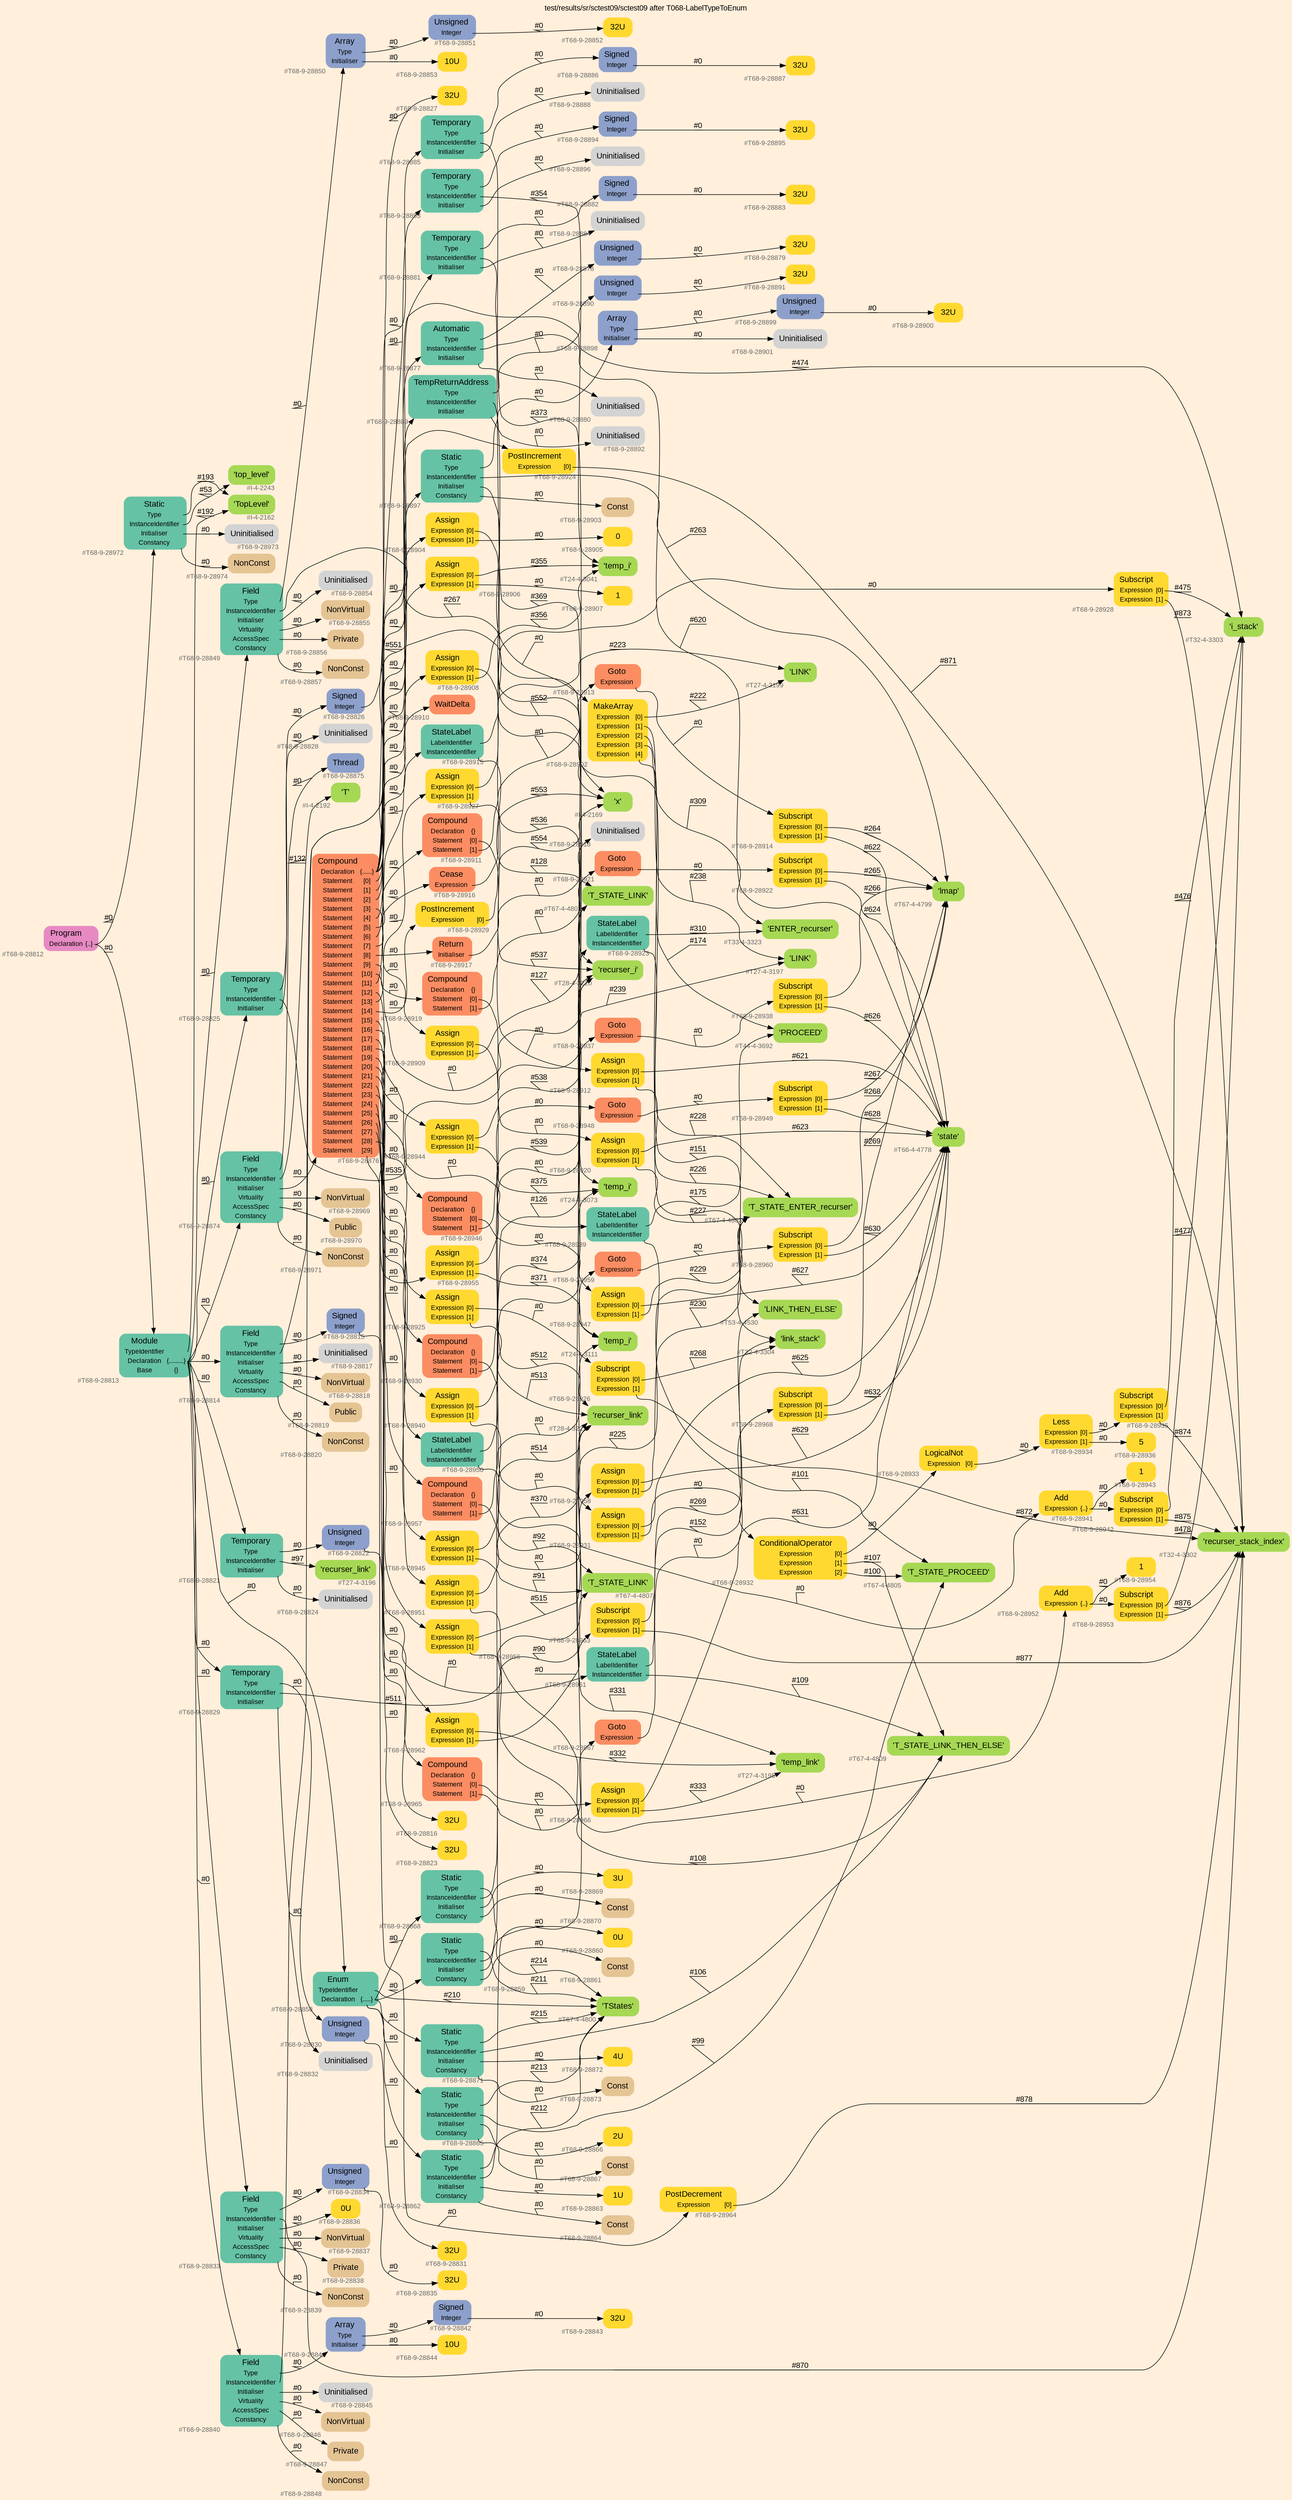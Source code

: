 digraph "test/results/sr/sctest09/sctest09 after T068-LabelTypeToEnum" {
label = "test/results/sr/sctest09/sctest09 after T068-LabelTypeToEnum"
labelloc = t
graph [
    rankdir = "LR"
    ranksep = 0.3
    bgcolor = antiquewhite1
    color = black
    fontcolor = black
    fontname = "Arial"
];
node [
    fontname = "Arial"
];
edge [
    fontname = "Arial"
];

// -------------------- node figure --------------------
// -------- block #T68-9-28812 ----------
"#T68-9-28812" [
    fillcolor = "/set28/4"
    xlabel = "#T68-9-28812"
    fontsize = "12"
    fontcolor = grey40
    shape = "plaintext"
    label = <<TABLE BORDER="0" CELLBORDER="0" CELLSPACING="0">
     <TR><TD><FONT COLOR="black" POINT-SIZE="15">Program</FONT></TD></TR>
     <TR><TD><FONT COLOR="black" POINT-SIZE="12">Declaration</FONT></TD><TD PORT="port0"><FONT COLOR="black" POINT-SIZE="12">{..}</FONT></TD></TR>
    </TABLE>>
    style = "rounded,filled"
];

// -------- block #T68-9-28813 ----------
"#T68-9-28813" [
    fillcolor = "/set28/1"
    xlabel = "#T68-9-28813"
    fontsize = "12"
    fontcolor = grey40
    shape = "plaintext"
    label = <<TABLE BORDER="0" CELLBORDER="0" CELLSPACING="0">
     <TR><TD><FONT COLOR="black" POINT-SIZE="15">Module</FONT></TD></TR>
     <TR><TD><FONT COLOR="black" POINT-SIZE="12">TypeIdentifier</FONT></TD><TD PORT="port0"></TD></TR>
     <TR><TD><FONT COLOR="black" POINT-SIZE="12">Declaration</FONT></TD><TD PORT="port1"><FONT COLOR="black" POINT-SIZE="12">{.........}</FONT></TD></TR>
     <TR><TD><FONT COLOR="black" POINT-SIZE="12">Base</FONT></TD><TD PORT="port2"><FONT COLOR="black" POINT-SIZE="12">{}</FONT></TD></TR>
    </TABLE>>
    style = "rounded,filled"
];

// -------- block #I-4-2162 ----------
"#I-4-2162" [
    fillcolor = "/set28/5"
    xlabel = "#I-4-2162"
    fontsize = "12"
    fontcolor = grey40
    shape = "plaintext"
    label = <<TABLE BORDER="0" CELLBORDER="0" CELLSPACING="0">
     <TR><TD><FONT COLOR="black" POINT-SIZE="15">'TopLevel'</FONT></TD></TR>
    </TABLE>>
    style = "rounded,filled"
];

// -------- block #T68-9-28814 ----------
"#T68-9-28814" [
    fillcolor = "/set28/1"
    xlabel = "#T68-9-28814"
    fontsize = "12"
    fontcolor = grey40
    shape = "plaintext"
    label = <<TABLE BORDER="0" CELLBORDER="0" CELLSPACING="0">
     <TR><TD><FONT COLOR="black" POINT-SIZE="15">Field</FONT></TD></TR>
     <TR><TD><FONT COLOR="black" POINT-SIZE="12">Type</FONT></TD><TD PORT="port0"></TD></TR>
     <TR><TD><FONT COLOR="black" POINT-SIZE="12">InstanceIdentifier</FONT></TD><TD PORT="port1"></TD></TR>
     <TR><TD><FONT COLOR="black" POINT-SIZE="12">Initialiser</FONT></TD><TD PORT="port2"></TD></TR>
     <TR><TD><FONT COLOR="black" POINT-SIZE="12">Virtuality</FONT></TD><TD PORT="port3"></TD></TR>
     <TR><TD><FONT COLOR="black" POINT-SIZE="12">AccessSpec</FONT></TD><TD PORT="port4"></TD></TR>
     <TR><TD><FONT COLOR="black" POINT-SIZE="12">Constancy</FONT></TD><TD PORT="port5"></TD></TR>
    </TABLE>>
    style = "rounded,filled"
];

// -------- block #T68-9-28815 ----------
"#T68-9-28815" [
    fillcolor = "/set28/3"
    xlabel = "#T68-9-28815"
    fontsize = "12"
    fontcolor = grey40
    shape = "plaintext"
    label = <<TABLE BORDER="0" CELLBORDER="0" CELLSPACING="0">
     <TR><TD><FONT COLOR="black" POINT-SIZE="15">Signed</FONT></TD></TR>
     <TR><TD><FONT COLOR="black" POINT-SIZE="12">Integer</FONT></TD><TD PORT="port0"></TD></TR>
    </TABLE>>
    style = "rounded,filled"
];

// -------- block #T68-9-28816 ----------
"#T68-9-28816" [
    fillcolor = "/set28/6"
    xlabel = "#T68-9-28816"
    fontsize = "12"
    fontcolor = grey40
    shape = "plaintext"
    label = <<TABLE BORDER="0" CELLBORDER="0" CELLSPACING="0">
     <TR><TD><FONT COLOR="black" POINT-SIZE="15">32U</FONT></TD></TR>
    </TABLE>>
    style = "rounded,filled"
];

// -------- block #I-4-2169 ----------
"#I-4-2169" [
    fillcolor = "/set28/5"
    xlabel = "#I-4-2169"
    fontsize = "12"
    fontcolor = grey40
    shape = "plaintext"
    label = <<TABLE BORDER="0" CELLBORDER="0" CELLSPACING="0">
     <TR><TD><FONT COLOR="black" POINT-SIZE="15">'x'</FONT></TD></TR>
    </TABLE>>
    style = "rounded,filled"
];

// -------- block #T68-9-28817 ----------
"#T68-9-28817" [
    xlabel = "#T68-9-28817"
    fontsize = "12"
    fontcolor = grey40
    shape = "plaintext"
    label = <<TABLE BORDER="0" CELLBORDER="0" CELLSPACING="0">
     <TR><TD><FONT COLOR="black" POINT-SIZE="15">Uninitialised</FONT></TD></TR>
    </TABLE>>
    style = "rounded,filled"
];

// -------- block #T68-9-28818 ----------
"#T68-9-28818" [
    fillcolor = "/set28/7"
    xlabel = "#T68-9-28818"
    fontsize = "12"
    fontcolor = grey40
    shape = "plaintext"
    label = <<TABLE BORDER="0" CELLBORDER="0" CELLSPACING="0">
     <TR><TD><FONT COLOR="black" POINT-SIZE="15">NonVirtual</FONT></TD></TR>
    </TABLE>>
    style = "rounded,filled"
];

// -------- block #T68-9-28819 ----------
"#T68-9-28819" [
    fillcolor = "/set28/7"
    xlabel = "#T68-9-28819"
    fontsize = "12"
    fontcolor = grey40
    shape = "plaintext"
    label = <<TABLE BORDER="0" CELLBORDER="0" CELLSPACING="0">
     <TR><TD><FONT COLOR="black" POINT-SIZE="15">Public</FONT></TD></TR>
    </TABLE>>
    style = "rounded,filled"
];

// -------- block #T68-9-28820 ----------
"#T68-9-28820" [
    fillcolor = "/set28/7"
    xlabel = "#T68-9-28820"
    fontsize = "12"
    fontcolor = grey40
    shape = "plaintext"
    label = <<TABLE BORDER="0" CELLBORDER="0" CELLSPACING="0">
     <TR><TD><FONT COLOR="black" POINT-SIZE="15">NonConst</FONT></TD></TR>
    </TABLE>>
    style = "rounded,filled"
];

// -------- block #T68-9-28821 ----------
"#T68-9-28821" [
    fillcolor = "/set28/1"
    xlabel = "#T68-9-28821"
    fontsize = "12"
    fontcolor = grey40
    shape = "plaintext"
    label = <<TABLE BORDER="0" CELLBORDER="0" CELLSPACING="0">
     <TR><TD><FONT COLOR="black" POINT-SIZE="15">Temporary</FONT></TD></TR>
     <TR><TD><FONT COLOR="black" POINT-SIZE="12">Type</FONT></TD><TD PORT="port0"></TD></TR>
     <TR><TD><FONT COLOR="black" POINT-SIZE="12">InstanceIdentifier</FONT></TD><TD PORT="port1"></TD></TR>
     <TR><TD><FONT COLOR="black" POINT-SIZE="12">Initialiser</FONT></TD><TD PORT="port2"></TD></TR>
    </TABLE>>
    style = "rounded,filled"
];

// -------- block #T68-9-28822 ----------
"#T68-9-28822" [
    fillcolor = "/set28/3"
    xlabel = "#T68-9-28822"
    fontsize = "12"
    fontcolor = grey40
    shape = "plaintext"
    label = <<TABLE BORDER="0" CELLBORDER="0" CELLSPACING="0">
     <TR><TD><FONT COLOR="black" POINT-SIZE="15">Unsigned</FONT></TD></TR>
     <TR><TD><FONT COLOR="black" POINT-SIZE="12">Integer</FONT></TD><TD PORT="port0"></TD></TR>
    </TABLE>>
    style = "rounded,filled"
];

// -------- block #T68-9-28823 ----------
"#T68-9-28823" [
    fillcolor = "/set28/6"
    xlabel = "#T68-9-28823"
    fontsize = "12"
    fontcolor = grey40
    shape = "plaintext"
    label = <<TABLE BORDER="0" CELLBORDER="0" CELLSPACING="0">
     <TR><TD><FONT COLOR="black" POINT-SIZE="15">32U</FONT></TD></TR>
    </TABLE>>
    style = "rounded,filled"
];

// -------- block #T27-4-3196 ----------
"#T27-4-3196" [
    fillcolor = "/set28/5"
    xlabel = "#T27-4-3196"
    fontsize = "12"
    fontcolor = grey40
    shape = "plaintext"
    label = <<TABLE BORDER="0" CELLBORDER="0" CELLSPACING="0">
     <TR><TD><FONT COLOR="black" POINT-SIZE="15">'recurser_link'</FONT></TD></TR>
    </TABLE>>
    style = "rounded,filled"
];

// -------- block #T68-9-28824 ----------
"#T68-9-28824" [
    xlabel = "#T68-9-28824"
    fontsize = "12"
    fontcolor = grey40
    shape = "plaintext"
    label = <<TABLE BORDER="0" CELLBORDER="0" CELLSPACING="0">
     <TR><TD><FONT COLOR="black" POINT-SIZE="15">Uninitialised</FONT></TD></TR>
    </TABLE>>
    style = "rounded,filled"
];

// -------- block #T68-9-28825 ----------
"#T68-9-28825" [
    fillcolor = "/set28/1"
    xlabel = "#T68-9-28825"
    fontsize = "12"
    fontcolor = grey40
    shape = "plaintext"
    label = <<TABLE BORDER="0" CELLBORDER="0" CELLSPACING="0">
     <TR><TD><FONT COLOR="black" POINT-SIZE="15">Temporary</FONT></TD></TR>
     <TR><TD><FONT COLOR="black" POINT-SIZE="12">Type</FONT></TD><TD PORT="port0"></TD></TR>
     <TR><TD><FONT COLOR="black" POINT-SIZE="12">InstanceIdentifier</FONT></TD><TD PORT="port1"></TD></TR>
     <TR><TD><FONT COLOR="black" POINT-SIZE="12">Initialiser</FONT></TD><TD PORT="port2"></TD></TR>
    </TABLE>>
    style = "rounded,filled"
];

// -------- block #T68-9-28826 ----------
"#T68-9-28826" [
    fillcolor = "/set28/3"
    xlabel = "#T68-9-28826"
    fontsize = "12"
    fontcolor = grey40
    shape = "plaintext"
    label = <<TABLE BORDER="0" CELLBORDER="0" CELLSPACING="0">
     <TR><TD><FONT COLOR="black" POINT-SIZE="15">Signed</FONT></TD></TR>
     <TR><TD><FONT COLOR="black" POINT-SIZE="12">Integer</FONT></TD><TD PORT="port0"></TD></TR>
    </TABLE>>
    style = "rounded,filled"
];

// -------- block #T68-9-28827 ----------
"#T68-9-28827" [
    fillcolor = "/set28/6"
    xlabel = "#T68-9-28827"
    fontsize = "12"
    fontcolor = grey40
    shape = "plaintext"
    label = <<TABLE BORDER="0" CELLBORDER="0" CELLSPACING="0">
     <TR><TD><FONT COLOR="black" POINT-SIZE="15">32U</FONT></TD></TR>
    </TABLE>>
    style = "rounded,filled"
];

// -------- block #T28-4-3220 ----------
"#T28-4-3220" [
    fillcolor = "/set28/5"
    xlabel = "#T28-4-3220"
    fontsize = "12"
    fontcolor = grey40
    shape = "plaintext"
    label = <<TABLE BORDER="0" CELLBORDER="0" CELLSPACING="0">
     <TR><TD><FONT COLOR="black" POINT-SIZE="15">'recurser_i'</FONT></TD></TR>
    </TABLE>>
    style = "rounded,filled"
];

// -------- block #T68-9-28828 ----------
"#T68-9-28828" [
    xlabel = "#T68-9-28828"
    fontsize = "12"
    fontcolor = grey40
    shape = "plaintext"
    label = <<TABLE BORDER="0" CELLBORDER="0" CELLSPACING="0">
     <TR><TD><FONT COLOR="black" POINT-SIZE="15">Uninitialised</FONT></TD></TR>
    </TABLE>>
    style = "rounded,filled"
];

// -------- block #T68-9-28829 ----------
"#T68-9-28829" [
    fillcolor = "/set28/1"
    xlabel = "#T68-9-28829"
    fontsize = "12"
    fontcolor = grey40
    shape = "plaintext"
    label = <<TABLE BORDER="0" CELLBORDER="0" CELLSPACING="0">
     <TR><TD><FONT COLOR="black" POINT-SIZE="15">Temporary</FONT></TD></TR>
     <TR><TD><FONT COLOR="black" POINT-SIZE="12">Type</FONT></TD><TD PORT="port0"></TD></TR>
     <TR><TD><FONT COLOR="black" POINT-SIZE="12">InstanceIdentifier</FONT></TD><TD PORT="port1"></TD></TR>
     <TR><TD><FONT COLOR="black" POINT-SIZE="12">Initialiser</FONT></TD><TD PORT="port2"></TD></TR>
    </TABLE>>
    style = "rounded,filled"
];

// -------- block #T68-9-28830 ----------
"#T68-9-28830" [
    fillcolor = "/set28/3"
    xlabel = "#T68-9-28830"
    fontsize = "12"
    fontcolor = grey40
    shape = "plaintext"
    label = <<TABLE BORDER="0" CELLBORDER="0" CELLSPACING="0">
     <TR><TD><FONT COLOR="black" POINT-SIZE="15">Unsigned</FONT></TD></TR>
     <TR><TD><FONT COLOR="black" POINT-SIZE="12">Integer</FONT></TD><TD PORT="port0"></TD></TR>
    </TABLE>>
    style = "rounded,filled"
];

// -------- block #T68-9-28831 ----------
"#T68-9-28831" [
    fillcolor = "/set28/6"
    xlabel = "#T68-9-28831"
    fontsize = "12"
    fontcolor = grey40
    shape = "plaintext"
    label = <<TABLE BORDER="0" CELLBORDER="0" CELLSPACING="0">
     <TR><TD><FONT COLOR="black" POINT-SIZE="15">32U</FONT></TD></TR>
    </TABLE>>
    style = "rounded,filled"
];

// -------- block #T28-4-3221 ----------
"#T28-4-3221" [
    fillcolor = "/set28/5"
    xlabel = "#T28-4-3221"
    fontsize = "12"
    fontcolor = grey40
    shape = "plaintext"
    label = <<TABLE BORDER="0" CELLBORDER="0" CELLSPACING="0">
     <TR><TD><FONT COLOR="black" POINT-SIZE="15">'recurser_link'</FONT></TD></TR>
    </TABLE>>
    style = "rounded,filled"
];

// -------- block #T68-9-28832 ----------
"#T68-9-28832" [
    xlabel = "#T68-9-28832"
    fontsize = "12"
    fontcolor = grey40
    shape = "plaintext"
    label = <<TABLE BORDER="0" CELLBORDER="0" CELLSPACING="0">
     <TR><TD><FONT COLOR="black" POINT-SIZE="15">Uninitialised</FONT></TD></TR>
    </TABLE>>
    style = "rounded,filled"
];

// -------- block #T68-9-28833 ----------
"#T68-9-28833" [
    fillcolor = "/set28/1"
    xlabel = "#T68-9-28833"
    fontsize = "12"
    fontcolor = grey40
    shape = "plaintext"
    label = <<TABLE BORDER="0" CELLBORDER="0" CELLSPACING="0">
     <TR><TD><FONT COLOR="black" POINT-SIZE="15">Field</FONT></TD></TR>
     <TR><TD><FONT COLOR="black" POINT-SIZE="12">Type</FONT></TD><TD PORT="port0"></TD></TR>
     <TR><TD><FONT COLOR="black" POINT-SIZE="12">InstanceIdentifier</FONT></TD><TD PORT="port1"></TD></TR>
     <TR><TD><FONT COLOR="black" POINT-SIZE="12">Initialiser</FONT></TD><TD PORT="port2"></TD></TR>
     <TR><TD><FONT COLOR="black" POINT-SIZE="12">Virtuality</FONT></TD><TD PORT="port3"></TD></TR>
     <TR><TD><FONT COLOR="black" POINT-SIZE="12">AccessSpec</FONT></TD><TD PORT="port4"></TD></TR>
     <TR><TD><FONT COLOR="black" POINT-SIZE="12">Constancy</FONT></TD><TD PORT="port5"></TD></TR>
    </TABLE>>
    style = "rounded,filled"
];

// -------- block #T68-9-28834 ----------
"#T68-9-28834" [
    fillcolor = "/set28/3"
    xlabel = "#T68-9-28834"
    fontsize = "12"
    fontcolor = grey40
    shape = "plaintext"
    label = <<TABLE BORDER="0" CELLBORDER="0" CELLSPACING="0">
     <TR><TD><FONT COLOR="black" POINT-SIZE="15">Unsigned</FONT></TD></TR>
     <TR><TD><FONT COLOR="black" POINT-SIZE="12">Integer</FONT></TD><TD PORT="port0"></TD></TR>
    </TABLE>>
    style = "rounded,filled"
];

// -------- block #T68-9-28835 ----------
"#T68-9-28835" [
    fillcolor = "/set28/6"
    xlabel = "#T68-9-28835"
    fontsize = "12"
    fontcolor = grey40
    shape = "plaintext"
    label = <<TABLE BORDER="0" CELLBORDER="0" CELLSPACING="0">
     <TR><TD><FONT COLOR="black" POINT-SIZE="15">32U</FONT></TD></TR>
    </TABLE>>
    style = "rounded,filled"
];

// -------- block #T32-4-3302 ----------
"#T32-4-3302" [
    fillcolor = "/set28/5"
    xlabel = "#T32-4-3302"
    fontsize = "12"
    fontcolor = grey40
    shape = "plaintext"
    label = <<TABLE BORDER="0" CELLBORDER="0" CELLSPACING="0">
     <TR><TD><FONT COLOR="black" POINT-SIZE="15">'recurser_stack_index'</FONT></TD></TR>
    </TABLE>>
    style = "rounded,filled"
];

// -------- block #T68-9-28836 ----------
"#T68-9-28836" [
    fillcolor = "/set28/6"
    xlabel = "#T68-9-28836"
    fontsize = "12"
    fontcolor = grey40
    shape = "plaintext"
    label = <<TABLE BORDER="0" CELLBORDER="0" CELLSPACING="0">
     <TR><TD><FONT COLOR="black" POINT-SIZE="15">0U</FONT></TD></TR>
    </TABLE>>
    style = "rounded,filled"
];

// -------- block #T68-9-28837 ----------
"#T68-9-28837" [
    fillcolor = "/set28/7"
    xlabel = "#T68-9-28837"
    fontsize = "12"
    fontcolor = grey40
    shape = "plaintext"
    label = <<TABLE BORDER="0" CELLBORDER="0" CELLSPACING="0">
     <TR><TD><FONT COLOR="black" POINT-SIZE="15">NonVirtual</FONT></TD></TR>
    </TABLE>>
    style = "rounded,filled"
];

// -------- block #T68-9-28838 ----------
"#T68-9-28838" [
    fillcolor = "/set28/7"
    xlabel = "#T68-9-28838"
    fontsize = "12"
    fontcolor = grey40
    shape = "plaintext"
    label = <<TABLE BORDER="0" CELLBORDER="0" CELLSPACING="0">
     <TR><TD><FONT COLOR="black" POINT-SIZE="15">Private</FONT></TD></TR>
    </TABLE>>
    style = "rounded,filled"
];

// -------- block #T68-9-28839 ----------
"#T68-9-28839" [
    fillcolor = "/set28/7"
    xlabel = "#T68-9-28839"
    fontsize = "12"
    fontcolor = grey40
    shape = "plaintext"
    label = <<TABLE BORDER="0" CELLBORDER="0" CELLSPACING="0">
     <TR><TD><FONT COLOR="black" POINT-SIZE="15">NonConst</FONT></TD></TR>
    </TABLE>>
    style = "rounded,filled"
];

// -------- block #T68-9-28840 ----------
"#T68-9-28840" [
    fillcolor = "/set28/1"
    xlabel = "#T68-9-28840"
    fontsize = "12"
    fontcolor = grey40
    shape = "plaintext"
    label = <<TABLE BORDER="0" CELLBORDER="0" CELLSPACING="0">
     <TR><TD><FONT COLOR="black" POINT-SIZE="15">Field</FONT></TD></TR>
     <TR><TD><FONT COLOR="black" POINT-SIZE="12">Type</FONT></TD><TD PORT="port0"></TD></TR>
     <TR><TD><FONT COLOR="black" POINT-SIZE="12">InstanceIdentifier</FONT></TD><TD PORT="port1"></TD></TR>
     <TR><TD><FONT COLOR="black" POINT-SIZE="12">Initialiser</FONT></TD><TD PORT="port2"></TD></TR>
     <TR><TD><FONT COLOR="black" POINT-SIZE="12">Virtuality</FONT></TD><TD PORT="port3"></TD></TR>
     <TR><TD><FONT COLOR="black" POINT-SIZE="12">AccessSpec</FONT></TD><TD PORT="port4"></TD></TR>
     <TR><TD><FONT COLOR="black" POINT-SIZE="12">Constancy</FONT></TD><TD PORT="port5"></TD></TR>
    </TABLE>>
    style = "rounded,filled"
];

// -------- block #T68-9-28841 ----------
"#T68-9-28841" [
    fillcolor = "/set28/3"
    xlabel = "#T68-9-28841"
    fontsize = "12"
    fontcolor = grey40
    shape = "plaintext"
    label = <<TABLE BORDER="0" CELLBORDER="0" CELLSPACING="0">
     <TR><TD><FONT COLOR="black" POINT-SIZE="15">Array</FONT></TD></TR>
     <TR><TD><FONT COLOR="black" POINT-SIZE="12">Type</FONT></TD><TD PORT="port0"></TD></TR>
     <TR><TD><FONT COLOR="black" POINT-SIZE="12">Initialiser</FONT></TD><TD PORT="port1"></TD></TR>
    </TABLE>>
    style = "rounded,filled"
];

// -------- block #T68-9-28842 ----------
"#T68-9-28842" [
    fillcolor = "/set28/3"
    xlabel = "#T68-9-28842"
    fontsize = "12"
    fontcolor = grey40
    shape = "plaintext"
    label = <<TABLE BORDER="0" CELLBORDER="0" CELLSPACING="0">
     <TR><TD><FONT COLOR="black" POINT-SIZE="15">Signed</FONT></TD></TR>
     <TR><TD><FONT COLOR="black" POINT-SIZE="12">Integer</FONT></TD><TD PORT="port0"></TD></TR>
    </TABLE>>
    style = "rounded,filled"
];

// -------- block #T68-9-28843 ----------
"#T68-9-28843" [
    fillcolor = "/set28/6"
    xlabel = "#T68-9-28843"
    fontsize = "12"
    fontcolor = grey40
    shape = "plaintext"
    label = <<TABLE BORDER="0" CELLBORDER="0" CELLSPACING="0">
     <TR><TD><FONT COLOR="black" POINT-SIZE="15">32U</FONT></TD></TR>
    </TABLE>>
    style = "rounded,filled"
];

// -------- block #T68-9-28844 ----------
"#T68-9-28844" [
    fillcolor = "/set28/6"
    xlabel = "#T68-9-28844"
    fontsize = "12"
    fontcolor = grey40
    shape = "plaintext"
    label = <<TABLE BORDER="0" CELLBORDER="0" CELLSPACING="0">
     <TR><TD><FONT COLOR="black" POINT-SIZE="15">10U</FONT></TD></TR>
    </TABLE>>
    style = "rounded,filled"
];

// -------- block #T32-4-3303 ----------
"#T32-4-3303" [
    fillcolor = "/set28/5"
    xlabel = "#T32-4-3303"
    fontsize = "12"
    fontcolor = grey40
    shape = "plaintext"
    label = <<TABLE BORDER="0" CELLBORDER="0" CELLSPACING="0">
     <TR><TD><FONT COLOR="black" POINT-SIZE="15">'i_stack'</FONT></TD></TR>
    </TABLE>>
    style = "rounded,filled"
];

// -------- block #T68-9-28845 ----------
"#T68-9-28845" [
    xlabel = "#T68-9-28845"
    fontsize = "12"
    fontcolor = grey40
    shape = "plaintext"
    label = <<TABLE BORDER="0" CELLBORDER="0" CELLSPACING="0">
     <TR><TD><FONT COLOR="black" POINT-SIZE="15">Uninitialised</FONT></TD></TR>
    </TABLE>>
    style = "rounded,filled"
];

// -------- block #T68-9-28846 ----------
"#T68-9-28846" [
    fillcolor = "/set28/7"
    xlabel = "#T68-9-28846"
    fontsize = "12"
    fontcolor = grey40
    shape = "plaintext"
    label = <<TABLE BORDER="0" CELLBORDER="0" CELLSPACING="0">
     <TR><TD><FONT COLOR="black" POINT-SIZE="15">NonVirtual</FONT></TD></TR>
    </TABLE>>
    style = "rounded,filled"
];

// -------- block #T68-9-28847 ----------
"#T68-9-28847" [
    fillcolor = "/set28/7"
    xlabel = "#T68-9-28847"
    fontsize = "12"
    fontcolor = grey40
    shape = "plaintext"
    label = <<TABLE BORDER="0" CELLBORDER="0" CELLSPACING="0">
     <TR><TD><FONT COLOR="black" POINT-SIZE="15">Private</FONT></TD></TR>
    </TABLE>>
    style = "rounded,filled"
];

// -------- block #T68-9-28848 ----------
"#T68-9-28848" [
    fillcolor = "/set28/7"
    xlabel = "#T68-9-28848"
    fontsize = "12"
    fontcolor = grey40
    shape = "plaintext"
    label = <<TABLE BORDER="0" CELLBORDER="0" CELLSPACING="0">
     <TR><TD><FONT COLOR="black" POINT-SIZE="15">NonConst</FONT></TD></TR>
    </TABLE>>
    style = "rounded,filled"
];

// -------- block #T68-9-28849 ----------
"#T68-9-28849" [
    fillcolor = "/set28/1"
    xlabel = "#T68-9-28849"
    fontsize = "12"
    fontcolor = grey40
    shape = "plaintext"
    label = <<TABLE BORDER="0" CELLBORDER="0" CELLSPACING="0">
     <TR><TD><FONT COLOR="black" POINT-SIZE="15">Field</FONT></TD></TR>
     <TR><TD><FONT COLOR="black" POINT-SIZE="12">Type</FONT></TD><TD PORT="port0"></TD></TR>
     <TR><TD><FONT COLOR="black" POINT-SIZE="12">InstanceIdentifier</FONT></TD><TD PORT="port1"></TD></TR>
     <TR><TD><FONT COLOR="black" POINT-SIZE="12">Initialiser</FONT></TD><TD PORT="port2"></TD></TR>
     <TR><TD><FONT COLOR="black" POINT-SIZE="12">Virtuality</FONT></TD><TD PORT="port3"></TD></TR>
     <TR><TD><FONT COLOR="black" POINT-SIZE="12">AccessSpec</FONT></TD><TD PORT="port4"></TD></TR>
     <TR><TD><FONT COLOR="black" POINT-SIZE="12">Constancy</FONT></TD><TD PORT="port5"></TD></TR>
    </TABLE>>
    style = "rounded,filled"
];

// -------- block #T68-9-28850 ----------
"#T68-9-28850" [
    fillcolor = "/set28/3"
    xlabel = "#T68-9-28850"
    fontsize = "12"
    fontcolor = grey40
    shape = "plaintext"
    label = <<TABLE BORDER="0" CELLBORDER="0" CELLSPACING="0">
     <TR><TD><FONT COLOR="black" POINT-SIZE="15">Array</FONT></TD></TR>
     <TR><TD><FONT COLOR="black" POINT-SIZE="12">Type</FONT></TD><TD PORT="port0"></TD></TR>
     <TR><TD><FONT COLOR="black" POINT-SIZE="12">Initialiser</FONT></TD><TD PORT="port1"></TD></TR>
    </TABLE>>
    style = "rounded,filled"
];

// -------- block #T68-9-28851 ----------
"#T68-9-28851" [
    fillcolor = "/set28/3"
    xlabel = "#T68-9-28851"
    fontsize = "12"
    fontcolor = grey40
    shape = "plaintext"
    label = <<TABLE BORDER="0" CELLBORDER="0" CELLSPACING="0">
     <TR><TD><FONT COLOR="black" POINT-SIZE="15">Unsigned</FONT></TD></TR>
     <TR><TD><FONT COLOR="black" POINT-SIZE="12">Integer</FONT></TD><TD PORT="port0"></TD></TR>
    </TABLE>>
    style = "rounded,filled"
];

// -------- block #T68-9-28852 ----------
"#T68-9-28852" [
    fillcolor = "/set28/6"
    xlabel = "#T68-9-28852"
    fontsize = "12"
    fontcolor = grey40
    shape = "plaintext"
    label = <<TABLE BORDER="0" CELLBORDER="0" CELLSPACING="0">
     <TR><TD><FONT COLOR="black" POINT-SIZE="15">32U</FONT></TD></TR>
    </TABLE>>
    style = "rounded,filled"
];

// -------- block #T68-9-28853 ----------
"#T68-9-28853" [
    fillcolor = "/set28/6"
    xlabel = "#T68-9-28853"
    fontsize = "12"
    fontcolor = grey40
    shape = "plaintext"
    label = <<TABLE BORDER="0" CELLBORDER="0" CELLSPACING="0">
     <TR><TD><FONT COLOR="black" POINT-SIZE="15">10U</FONT></TD></TR>
    </TABLE>>
    style = "rounded,filled"
];

// -------- block #T32-4-3304 ----------
"#T32-4-3304" [
    fillcolor = "/set28/5"
    xlabel = "#T32-4-3304"
    fontsize = "12"
    fontcolor = grey40
    shape = "plaintext"
    label = <<TABLE BORDER="0" CELLBORDER="0" CELLSPACING="0">
     <TR><TD><FONT COLOR="black" POINT-SIZE="15">'link_stack'</FONT></TD></TR>
    </TABLE>>
    style = "rounded,filled"
];

// -------- block #T68-9-28854 ----------
"#T68-9-28854" [
    xlabel = "#T68-9-28854"
    fontsize = "12"
    fontcolor = grey40
    shape = "plaintext"
    label = <<TABLE BORDER="0" CELLBORDER="0" CELLSPACING="0">
     <TR><TD><FONT COLOR="black" POINT-SIZE="15">Uninitialised</FONT></TD></TR>
    </TABLE>>
    style = "rounded,filled"
];

// -------- block #T68-9-28855 ----------
"#T68-9-28855" [
    fillcolor = "/set28/7"
    xlabel = "#T68-9-28855"
    fontsize = "12"
    fontcolor = grey40
    shape = "plaintext"
    label = <<TABLE BORDER="0" CELLBORDER="0" CELLSPACING="0">
     <TR><TD><FONT COLOR="black" POINT-SIZE="15">NonVirtual</FONT></TD></TR>
    </TABLE>>
    style = "rounded,filled"
];

// -------- block #T68-9-28856 ----------
"#T68-9-28856" [
    fillcolor = "/set28/7"
    xlabel = "#T68-9-28856"
    fontsize = "12"
    fontcolor = grey40
    shape = "plaintext"
    label = <<TABLE BORDER="0" CELLBORDER="0" CELLSPACING="0">
     <TR><TD><FONT COLOR="black" POINT-SIZE="15">Private</FONT></TD></TR>
    </TABLE>>
    style = "rounded,filled"
];

// -------- block #T68-9-28857 ----------
"#T68-9-28857" [
    fillcolor = "/set28/7"
    xlabel = "#T68-9-28857"
    fontsize = "12"
    fontcolor = grey40
    shape = "plaintext"
    label = <<TABLE BORDER="0" CELLBORDER="0" CELLSPACING="0">
     <TR><TD><FONT COLOR="black" POINT-SIZE="15">NonConst</FONT></TD></TR>
    </TABLE>>
    style = "rounded,filled"
];

// -------- block #T68-9-28858 ----------
"#T68-9-28858" [
    fillcolor = "/set28/1"
    xlabel = "#T68-9-28858"
    fontsize = "12"
    fontcolor = grey40
    shape = "plaintext"
    label = <<TABLE BORDER="0" CELLBORDER="0" CELLSPACING="0">
     <TR><TD><FONT COLOR="black" POINT-SIZE="15">Enum</FONT></TD></TR>
     <TR><TD><FONT COLOR="black" POINT-SIZE="12">TypeIdentifier</FONT></TD><TD PORT="port0"></TD></TR>
     <TR><TD><FONT COLOR="black" POINT-SIZE="12">Declaration</FONT></TD><TD PORT="port1"><FONT COLOR="black" POINT-SIZE="12">{.....}</FONT></TD></TR>
    </TABLE>>
    style = "rounded,filled"
];

// -------- block #T67-4-4800 ----------
"#T67-4-4800" [
    fillcolor = "/set28/5"
    xlabel = "#T67-4-4800"
    fontsize = "12"
    fontcolor = grey40
    shape = "plaintext"
    label = <<TABLE BORDER="0" CELLBORDER="0" CELLSPACING="0">
     <TR><TD><FONT COLOR="black" POINT-SIZE="15">'TStates'</FONT></TD></TR>
    </TABLE>>
    style = "rounded,filled"
];

// -------- block #T68-9-28859 ----------
"#T68-9-28859" [
    fillcolor = "/set28/1"
    xlabel = "#T68-9-28859"
    fontsize = "12"
    fontcolor = grey40
    shape = "plaintext"
    label = <<TABLE BORDER="0" CELLBORDER="0" CELLSPACING="0">
     <TR><TD><FONT COLOR="black" POINT-SIZE="15">Static</FONT></TD></TR>
     <TR><TD><FONT COLOR="black" POINT-SIZE="12">Type</FONT></TD><TD PORT="port0"></TD></TR>
     <TR><TD><FONT COLOR="black" POINT-SIZE="12">InstanceIdentifier</FONT></TD><TD PORT="port1"></TD></TR>
     <TR><TD><FONT COLOR="black" POINT-SIZE="12">Initialiser</FONT></TD><TD PORT="port2"></TD></TR>
     <TR><TD><FONT COLOR="black" POINT-SIZE="12">Constancy</FONT></TD><TD PORT="port3"></TD></TR>
    </TABLE>>
    style = "rounded,filled"
];

// -------- block #T67-4-4801 ----------
"#T67-4-4801" [
    fillcolor = "/set28/5"
    xlabel = "#T67-4-4801"
    fontsize = "12"
    fontcolor = grey40
    shape = "plaintext"
    label = <<TABLE BORDER="0" CELLBORDER="0" CELLSPACING="0">
     <TR><TD><FONT COLOR="black" POINT-SIZE="15">'T_STATE_LINK'</FONT></TD></TR>
    </TABLE>>
    style = "rounded,filled"
];

// -------- block #T68-9-28860 ----------
"#T68-9-28860" [
    fillcolor = "/set28/6"
    xlabel = "#T68-9-28860"
    fontsize = "12"
    fontcolor = grey40
    shape = "plaintext"
    label = <<TABLE BORDER="0" CELLBORDER="0" CELLSPACING="0">
     <TR><TD><FONT COLOR="black" POINT-SIZE="15">0U</FONT></TD></TR>
    </TABLE>>
    style = "rounded,filled"
];

// -------- block #T68-9-28861 ----------
"#T68-9-28861" [
    fillcolor = "/set28/7"
    xlabel = "#T68-9-28861"
    fontsize = "12"
    fontcolor = grey40
    shape = "plaintext"
    label = <<TABLE BORDER="0" CELLBORDER="0" CELLSPACING="0">
     <TR><TD><FONT COLOR="black" POINT-SIZE="15">Const</FONT></TD></TR>
    </TABLE>>
    style = "rounded,filled"
];

// -------- block #T68-9-28862 ----------
"#T68-9-28862" [
    fillcolor = "/set28/1"
    xlabel = "#T68-9-28862"
    fontsize = "12"
    fontcolor = grey40
    shape = "plaintext"
    label = <<TABLE BORDER="0" CELLBORDER="0" CELLSPACING="0">
     <TR><TD><FONT COLOR="black" POINT-SIZE="15">Static</FONT></TD></TR>
     <TR><TD><FONT COLOR="black" POINT-SIZE="12">Type</FONT></TD><TD PORT="port0"></TD></TR>
     <TR><TD><FONT COLOR="black" POINT-SIZE="12">InstanceIdentifier</FONT></TD><TD PORT="port1"></TD></TR>
     <TR><TD><FONT COLOR="black" POINT-SIZE="12">Initialiser</FONT></TD><TD PORT="port2"></TD></TR>
     <TR><TD><FONT COLOR="black" POINT-SIZE="12">Constancy</FONT></TD><TD PORT="port3"></TD></TR>
    </TABLE>>
    style = "rounded,filled"
];

// -------- block #T67-4-4803 ----------
"#T67-4-4803" [
    fillcolor = "/set28/5"
    xlabel = "#T67-4-4803"
    fontsize = "12"
    fontcolor = grey40
    shape = "plaintext"
    label = <<TABLE BORDER="0" CELLBORDER="0" CELLSPACING="0">
     <TR><TD><FONT COLOR="black" POINT-SIZE="15">'T_STATE_ENTER_recurser'</FONT></TD></TR>
    </TABLE>>
    style = "rounded,filled"
];

// -------- block #T68-9-28863 ----------
"#T68-9-28863" [
    fillcolor = "/set28/6"
    xlabel = "#T68-9-28863"
    fontsize = "12"
    fontcolor = grey40
    shape = "plaintext"
    label = <<TABLE BORDER="0" CELLBORDER="0" CELLSPACING="0">
     <TR><TD><FONT COLOR="black" POINT-SIZE="15">1U</FONT></TD></TR>
    </TABLE>>
    style = "rounded,filled"
];

// -------- block #T68-9-28864 ----------
"#T68-9-28864" [
    fillcolor = "/set28/7"
    xlabel = "#T68-9-28864"
    fontsize = "12"
    fontcolor = grey40
    shape = "plaintext"
    label = <<TABLE BORDER="0" CELLBORDER="0" CELLSPACING="0">
     <TR><TD><FONT COLOR="black" POINT-SIZE="15">Const</FONT></TD></TR>
    </TABLE>>
    style = "rounded,filled"
];

// -------- block #T68-9-28865 ----------
"#T68-9-28865" [
    fillcolor = "/set28/1"
    xlabel = "#T68-9-28865"
    fontsize = "12"
    fontcolor = grey40
    shape = "plaintext"
    label = <<TABLE BORDER="0" CELLBORDER="0" CELLSPACING="0">
     <TR><TD><FONT COLOR="black" POINT-SIZE="15">Static</FONT></TD></TR>
     <TR><TD><FONT COLOR="black" POINT-SIZE="12">Type</FONT></TD><TD PORT="port0"></TD></TR>
     <TR><TD><FONT COLOR="black" POINT-SIZE="12">InstanceIdentifier</FONT></TD><TD PORT="port1"></TD></TR>
     <TR><TD><FONT COLOR="black" POINT-SIZE="12">Initialiser</FONT></TD><TD PORT="port2"></TD></TR>
     <TR><TD><FONT COLOR="black" POINT-SIZE="12">Constancy</FONT></TD><TD PORT="port3"></TD></TR>
    </TABLE>>
    style = "rounded,filled"
];

// -------- block #T67-4-4805 ----------
"#T67-4-4805" [
    fillcolor = "/set28/5"
    xlabel = "#T67-4-4805"
    fontsize = "12"
    fontcolor = grey40
    shape = "plaintext"
    label = <<TABLE BORDER="0" CELLBORDER="0" CELLSPACING="0">
     <TR><TD><FONT COLOR="black" POINT-SIZE="15">'T_STATE_PROCEED'</FONT></TD></TR>
    </TABLE>>
    style = "rounded,filled"
];

// -------- block #T68-9-28866 ----------
"#T68-9-28866" [
    fillcolor = "/set28/6"
    xlabel = "#T68-9-28866"
    fontsize = "12"
    fontcolor = grey40
    shape = "plaintext"
    label = <<TABLE BORDER="0" CELLBORDER="0" CELLSPACING="0">
     <TR><TD><FONT COLOR="black" POINT-SIZE="15">2U</FONT></TD></TR>
    </TABLE>>
    style = "rounded,filled"
];

// -------- block #T68-9-28867 ----------
"#T68-9-28867" [
    fillcolor = "/set28/7"
    xlabel = "#T68-9-28867"
    fontsize = "12"
    fontcolor = grey40
    shape = "plaintext"
    label = <<TABLE BORDER="0" CELLBORDER="0" CELLSPACING="0">
     <TR><TD><FONT COLOR="black" POINT-SIZE="15">Const</FONT></TD></TR>
    </TABLE>>
    style = "rounded,filled"
];

// -------- block #T68-9-28868 ----------
"#T68-9-28868" [
    fillcolor = "/set28/1"
    xlabel = "#T68-9-28868"
    fontsize = "12"
    fontcolor = grey40
    shape = "plaintext"
    label = <<TABLE BORDER="0" CELLBORDER="0" CELLSPACING="0">
     <TR><TD><FONT COLOR="black" POINT-SIZE="15">Static</FONT></TD></TR>
     <TR><TD><FONT COLOR="black" POINT-SIZE="12">Type</FONT></TD><TD PORT="port0"></TD></TR>
     <TR><TD><FONT COLOR="black" POINT-SIZE="12">InstanceIdentifier</FONT></TD><TD PORT="port1"></TD></TR>
     <TR><TD><FONT COLOR="black" POINT-SIZE="12">Initialiser</FONT></TD><TD PORT="port2"></TD></TR>
     <TR><TD><FONT COLOR="black" POINT-SIZE="12">Constancy</FONT></TD><TD PORT="port3"></TD></TR>
    </TABLE>>
    style = "rounded,filled"
];

// -------- block #T67-4-4807 ----------
"#T67-4-4807" [
    fillcolor = "/set28/5"
    xlabel = "#T67-4-4807"
    fontsize = "12"
    fontcolor = grey40
    shape = "plaintext"
    label = <<TABLE BORDER="0" CELLBORDER="0" CELLSPACING="0">
     <TR><TD><FONT COLOR="black" POINT-SIZE="15">'T_STATE_LINK'</FONT></TD></TR>
    </TABLE>>
    style = "rounded,filled"
];

// -------- block #T68-9-28869 ----------
"#T68-9-28869" [
    fillcolor = "/set28/6"
    xlabel = "#T68-9-28869"
    fontsize = "12"
    fontcolor = grey40
    shape = "plaintext"
    label = <<TABLE BORDER="0" CELLBORDER="0" CELLSPACING="0">
     <TR><TD><FONT COLOR="black" POINT-SIZE="15">3U</FONT></TD></TR>
    </TABLE>>
    style = "rounded,filled"
];

// -------- block #T68-9-28870 ----------
"#T68-9-28870" [
    fillcolor = "/set28/7"
    xlabel = "#T68-9-28870"
    fontsize = "12"
    fontcolor = grey40
    shape = "plaintext"
    label = <<TABLE BORDER="0" CELLBORDER="0" CELLSPACING="0">
     <TR><TD><FONT COLOR="black" POINT-SIZE="15">Const</FONT></TD></TR>
    </TABLE>>
    style = "rounded,filled"
];

// -------- block #T68-9-28871 ----------
"#T68-9-28871" [
    fillcolor = "/set28/1"
    xlabel = "#T68-9-28871"
    fontsize = "12"
    fontcolor = grey40
    shape = "plaintext"
    label = <<TABLE BORDER="0" CELLBORDER="0" CELLSPACING="0">
     <TR><TD><FONT COLOR="black" POINT-SIZE="15">Static</FONT></TD></TR>
     <TR><TD><FONT COLOR="black" POINT-SIZE="12">Type</FONT></TD><TD PORT="port0"></TD></TR>
     <TR><TD><FONT COLOR="black" POINT-SIZE="12">InstanceIdentifier</FONT></TD><TD PORT="port1"></TD></TR>
     <TR><TD><FONT COLOR="black" POINT-SIZE="12">Initialiser</FONT></TD><TD PORT="port2"></TD></TR>
     <TR><TD><FONT COLOR="black" POINT-SIZE="12">Constancy</FONT></TD><TD PORT="port3"></TD></TR>
    </TABLE>>
    style = "rounded,filled"
];

// -------- block #T67-4-4809 ----------
"#T67-4-4809" [
    fillcolor = "/set28/5"
    xlabel = "#T67-4-4809"
    fontsize = "12"
    fontcolor = grey40
    shape = "plaintext"
    label = <<TABLE BORDER="0" CELLBORDER="0" CELLSPACING="0">
     <TR><TD><FONT COLOR="black" POINT-SIZE="15">'T_STATE_LINK_THEN_ELSE'</FONT></TD></TR>
    </TABLE>>
    style = "rounded,filled"
];

// -------- block #T68-9-28872 ----------
"#T68-9-28872" [
    fillcolor = "/set28/6"
    xlabel = "#T68-9-28872"
    fontsize = "12"
    fontcolor = grey40
    shape = "plaintext"
    label = <<TABLE BORDER="0" CELLBORDER="0" CELLSPACING="0">
     <TR><TD><FONT COLOR="black" POINT-SIZE="15">4U</FONT></TD></TR>
    </TABLE>>
    style = "rounded,filled"
];

// -------- block #T68-9-28873 ----------
"#T68-9-28873" [
    fillcolor = "/set28/7"
    xlabel = "#T68-9-28873"
    fontsize = "12"
    fontcolor = grey40
    shape = "plaintext"
    label = <<TABLE BORDER="0" CELLBORDER="0" CELLSPACING="0">
     <TR><TD><FONT COLOR="black" POINT-SIZE="15">Const</FONT></TD></TR>
    </TABLE>>
    style = "rounded,filled"
];

// -------- block #T68-9-28874 ----------
"#T68-9-28874" [
    fillcolor = "/set28/1"
    xlabel = "#T68-9-28874"
    fontsize = "12"
    fontcolor = grey40
    shape = "plaintext"
    label = <<TABLE BORDER="0" CELLBORDER="0" CELLSPACING="0">
     <TR><TD><FONT COLOR="black" POINT-SIZE="15">Field</FONT></TD></TR>
     <TR><TD><FONT COLOR="black" POINT-SIZE="12">Type</FONT></TD><TD PORT="port0"></TD></TR>
     <TR><TD><FONT COLOR="black" POINT-SIZE="12">InstanceIdentifier</FONT></TD><TD PORT="port1"></TD></TR>
     <TR><TD><FONT COLOR="black" POINT-SIZE="12">Initialiser</FONT></TD><TD PORT="port2"></TD></TR>
     <TR><TD><FONT COLOR="black" POINT-SIZE="12">Virtuality</FONT></TD><TD PORT="port3"></TD></TR>
     <TR><TD><FONT COLOR="black" POINT-SIZE="12">AccessSpec</FONT></TD><TD PORT="port4"></TD></TR>
     <TR><TD><FONT COLOR="black" POINT-SIZE="12">Constancy</FONT></TD><TD PORT="port5"></TD></TR>
    </TABLE>>
    style = "rounded,filled"
];

// -------- block #T68-9-28875 ----------
"#T68-9-28875" [
    fillcolor = "/set28/3"
    xlabel = "#T68-9-28875"
    fontsize = "12"
    fontcolor = grey40
    shape = "plaintext"
    label = <<TABLE BORDER="0" CELLBORDER="0" CELLSPACING="0">
     <TR><TD><FONT COLOR="black" POINT-SIZE="15">Thread</FONT></TD></TR>
    </TABLE>>
    style = "rounded,filled"
];

// -------- block #I-4-2192 ----------
"#I-4-2192" [
    fillcolor = "/set28/5"
    xlabel = "#I-4-2192"
    fontsize = "12"
    fontcolor = grey40
    shape = "plaintext"
    label = <<TABLE BORDER="0" CELLBORDER="0" CELLSPACING="0">
     <TR><TD><FONT COLOR="black" POINT-SIZE="15">'T'</FONT></TD></TR>
    </TABLE>>
    style = "rounded,filled"
];

// -------- block #T68-9-28876 ----------
"#T68-9-28876" [
    fillcolor = "/set28/2"
    xlabel = "#T68-9-28876"
    fontsize = "12"
    fontcolor = grey40
    shape = "plaintext"
    label = <<TABLE BORDER="0" CELLBORDER="0" CELLSPACING="0">
     <TR><TD><FONT COLOR="black" POINT-SIZE="15">Compound</FONT></TD></TR>
     <TR><TD><FONT COLOR="black" POINT-SIZE="12">Declaration</FONT></TD><TD PORT="port0"><FONT COLOR="black" POINT-SIZE="12">{......}</FONT></TD></TR>
     <TR><TD><FONT COLOR="black" POINT-SIZE="12">Statement</FONT></TD><TD PORT="port1"><FONT COLOR="black" POINT-SIZE="12">[0]</FONT></TD></TR>
     <TR><TD><FONT COLOR="black" POINT-SIZE="12">Statement</FONT></TD><TD PORT="port2"><FONT COLOR="black" POINT-SIZE="12">[1]</FONT></TD></TR>
     <TR><TD><FONT COLOR="black" POINT-SIZE="12">Statement</FONT></TD><TD PORT="port3"><FONT COLOR="black" POINT-SIZE="12">[2]</FONT></TD></TR>
     <TR><TD><FONT COLOR="black" POINT-SIZE="12">Statement</FONT></TD><TD PORT="port4"><FONT COLOR="black" POINT-SIZE="12">[3]</FONT></TD></TR>
     <TR><TD><FONT COLOR="black" POINT-SIZE="12">Statement</FONT></TD><TD PORT="port5"><FONT COLOR="black" POINT-SIZE="12">[4]</FONT></TD></TR>
     <TR><TD><FONT COLOR="black" POINT-SIZE="12">Statement</FONT></TD><TD PORT="port6"><FONT COLOR="black" POINT-SIZE="12">[5]</FONT></TD></TR>
     <TR><TD><FONT COLOR="black" POINT-SIZE="12">Statement</FONT></TD><TD PORT="port7"><FONT COLOR="black" POINT-SIZE="12">[6]</FONT></TD></TR>
     <TR><TD><FONT COLOR="black" POINT-SIZE="12">Statement</FONT></TD><TD PORT="port8"><FONT COLOR="black" POINT-SIZE="12">[7]</FONT></TD></TR>
     <TR><TD><FONT COLOR="black" POINT-SIZE="12">Statement</FONT></TD><TD PORT="port9"><FONT COLOR="black" POINT-SIZE="12">[8]</FONT></TD></TR>
     <TR><TD><FONT COLOR="black" POINT-SIZE="12">Statement</FONT></TD><TD PORT="port10"><FONT COLOR="black" POINT-SIZE="12">[9]</FONT></TD></TR>
     <TR><TD><FONT COLOR="black" POINT-SIZE="12">Statement</FONT></TD><TD PORT="port11"><FONT COLOR="black" POINT-SIZE="12">[10]</FONT></TD></TR>
     <TR><TD><FONT COLOR="black" POINT-SIZE="12">Statement</FONT></TD><TD PORT="port12"><FONT COLOR="black" POINT-SIZE="12">[11]</FONT></TD></TR>
     <TR><TD><FONT COLOR="black" POINT-SIZE="12">Statement</FONT></TD><TD PORT="port13"><FONT COLOR="black" POINT-SIZE="12">[12]</FONT></TD></TR>
     <TR><TD><FONT COLOR="black" POINT-SIZE="12">Statement</FONT></TD><TD PORT="port14"><FONT COLOR="black" POINT-SIZE="12">[13]</FONT></TD></TR>
     <TR><TD><FONT COLOR="black" POINT-SIZE="12">Statement</FONT></TD><TD PORT="port15"><FONT COLOR="black" POINT-SIZE="12">[14]</FONT></TD></TR>
     <TR><TD><FONT COLOR="black" POINT-SIZE="12">Statement</FONT></TD><TD PORT="port16"><FONT COLOR="black" POINT-SIZE="12">[15]</FONT></TD></TR>
     <TR><TD><FONT COLOR="black" POINT-SIZE="12">Statement</FONT></TD><TD PORT="port17"><FONT COLOR="black" POINT-SIZE="12">[16]</FONT></TD></TR>
     <TR><TD><FONT COLOR="black" POINT-SIZE="12">Statement</FONT></TD><TD PORT="port18"><FONT COLOR="black" POINT-SIZE="12">[17]</FONT></TD></TR>
     <TR><TD><FONT COLOR="black" POINT-SIZE="12">Statement</FONT></TD><TD PORT="port19"><FONT COLOR="black" POINT-SIZE="12">[18]</FONT></TD></TR>
     <TR><TD><FONT COLOR="black" POINT-SIZE="12">Statement</FONT></TD><TD PORT="port20"><FONT COLOR="black" POINT-SIZE="12">[19]</FONT></TD></TR>
     <TR><TD><FONT COLOR="black" POINT-SIZE="12">Statement</FONT></TD><TD PORT="port21"><FONT COLOR="black" POINT-SIZE="12">[20]</FONT></TD></TR>
     <TR><TD><FONT COLOR="black" POINT-SIZE="12">Statement</FONT></TD><TD PORT="port22"><FONT COLOR="black" POINT-SIZE="12">[21]</FONT></TD></TR>
     <TR><TD><FONT COLOR="black" POINT-SIZE="12">Statement</FONT></TD><TD PORT="port23"><FONT COLOR="black" POINT-SIZE="12">[22]</FONT></TD></TR>
     <TR><TD><FONT COLOR="black" POINT-SIZE="12">Statement</FONT></TD><TD PORT="port24"><FONT COLOR="black" POINT-SIZE="12">[23]</FONT></TD></TR>
     <TR><TD><FONT COLOR="black" POINT-SIZE="12">Statement</FONT></TD><TD PORT="port25"><FONT COLOR="black" POINT-SIZE="12">[24]</FONT></TD></TR>
     <TR><TD><FONT COLOR="black" POINT-SIZE="12">Statement</FONT></TD><TD PORT="port26"><FONT COLOR="black" POINT-SIZE="12">[25]</FONT></TD></TR>
     <TR><TD><FONT COLOR="black" POINT-SIZE="12">Statement</FONT></TD><TD PORT="port27"><FONT COLOR="black" POINT-SIZE="12">[26]</FONT></TD></TR>
     <TR><TD><FONT COLOR="black" POINT-SIZE="12">Statement</FONT></TD><TD PORT="port28"><FONT COLOR="black" POINT-SIZE="12">[27]</FONT></TD></TR>
     <TR><TD><FONT COLOR="black" POINT-SIZE="12">Statement</FONT></TD><TD PORT="port29"><FONT COLOR="black" POINT-SIZE="12">[28]</FONT></TD></TR>
     <TR><TD><FONT COLOR="black" POINT-SIZE="12">Statement</FONT></TD><TD PORT="port30"><FONT COLOR="black" POINT-SIZE="12">[29]</FONT></TD></TR>
    </TABLE>>
    style = "rounded,filled"
];

// -------- block #T68-9-28877 ----------
"#T68-9-28877" [
    fillcolor = "/set28/1"
    xlabel = "#T68-9-28877"
    fontsize = "12"
    fontcolor = grey40
    shape = "plaintext"
    label = <<TABLE BORDER="0" CELLBORDER="0" CELLSPACING="0">
     <TR><TD><FONT COLOR="black" POINT-SIZE="15">Automatic</FONT></TD></TR>
     <TR><TD><FONT COLOR="black" POINT-SIZE="12">Type</FONT></TD><TD PORT="port0"></TD></TR>
     <TR><TD><FONT COLOR="black" POINT-SIZE="12">InstanceIdentifier</FONT></TD><TD PORT="port1"></TD></TR>
     <TR><TD><FONT COLOR="black" POINT-SIZE="12">Initialiser</FONT></TD><TD PORT="port2"></TD></TR>
    </TABLE>>
    style = "rounded,filled"
];

// -------- block #T68-9-28878 ----------
"#T68-9-28878" [
    fillcolor = "/set28/3"
    xlabel = "#T68-9-28878"
    fontsize = "12"
    fontcolor = grey40
    shape = "plaintext"
    label = <<TABLE BORDER="0" CELLBORDER="0" CELLSPACING="0">
     <TR><TD><FONT COLOR="black" POINT-SIZE="15">Unsigned</FONT></TD></TR>
     <TR><TD><FONT COLOR="black" POINT-SIZE="12">Integer</FONT></TD><TD PORT="port0"></TD></TR>
    </TABLE>>
    style = "rounded,filled"
];

// -------- block #T68-9-28879 ----------
"#T68-9-28879" [
    fillcolor = "/set28/6"
    xlabel = "#T68-9-28879"
    fontsize = "12"
    fontcolor = grey40
    shape = "plaintext"
    label = <<TABLE BORDER="0" CELLBORDER="0" CELLSPACING="0">
     <TR><TD><FONT COLOR="black" POINT-SIZE="15">32U</FONT></TD></TR>
    </TABLE>>
    style = "rounded,filled"
];

// -------- block #T66-4-4778 ----------
"#T66-4-4778" [
    fillcolor = "/set28/5"
    xlabel = "#T66-4-4778"
    fontsize = "12"
    fontcolor = grey40
    shape = "plaintext"
    label = <<TABLE BORDER="0" CELLBORDER="0" CELLSPACING="0">
     <TR><TD><FONT COLOR="black" POINT-SIZE="15">'state'</FONT></TD></TR>
    </TABLE>>
    style = "rounded,filled"
];

// -------- block #T68-9-28880 ----------
"#T68-9-28880" [
    xlabel = "#T68-9-28880"
    fontsize = "12"
    fontcolor = grey40
    shape = "plaintext"
    label = <<TABLE BORDER="0" CELLBORDER="0" CELLSPACING="0">
     <TR><TD><FONT COLOR="black" POINT-SIZE="15">Uninitialised</FONT></TD></TR>
    </TABLE>>
    style = "rounded,filled"
];

// -------- block #T68-9-28881 ----------
"#T68-9-28881" [
    fillcolor = "/set28/1"
    xlabel = "#T68-9-28881"
    fontsize = "12"
    fontcolor = grey40
    shape = "plaintext"
    label = <<TABLE BORDER="0" CELLBORDER="0" CELLSPACING="0">
     <TR><TD><FONT COLOR="black" POINT-SIZE="15">Temporary</FONT></TD></TR>
     <TR><TD><FONT COLOR="black" POINT-SIZE="12">Type</FONT></TD><TD PORT="port0"></TD></TR>
     <TR><TD><FONT COLOR="black" POINT-SIZE="12">InstanceIdentifier</FONT></TD><TD PORT="port1"></TD></TR>
     <TR><TD><FONT COLOR="black" POINT-SIZE="12">Initialiser</FONT></TD><TD PORT="port2"></TD></TR>
    </TABLE>>
    style = "rounded,filled"
];

// -------- block #T68-9-28882 ----------
"#T68-9-28882" [
    fillcolor = "/set28/3"
    xlabel = "#T68-9-28882"
    fontsize = "12"
    fontcolor = grey40
    shape = "plaintext"
    label = <<TABLE BORDER="0" CELLBORDER="0" CELLSPACING="0">
     <TR><TD><FONT COLOR="black" POINT-SIZE="15">Signed</FONT></TD></TR>
     <TR><TD><FONT COLOR="black" POINT-SIZE="12">Integer</FONT></TD><TD PORT="port0"></TD></TR>
    </TABLE>>
    style = "rounded,filled"
];

// -------- block #T68-9-28883 ----------
"#T68-9-28883" [
    fillcolor = "/set28/6"
    xlabel = "#T68-9-28883"
    fontsize = "12"
    fontcolor = grey40
    shape = "plaintext"
    label = <<TABLE BORDER="0" CELLBORDER="0" CELLSPACING="0">
     <TR><TD><FONT COLOR="black" POINT-SIZE="15">32U</FONT></TD></TR>
    </TABLE>>
    style = "rounded,filled"
];

// -------- block #T24-4-3111 ----------
"#T24-4-3111" [
    fillcolor = "/set28/5"
    xlabel = "#T24-4-3111"
    fontsize = "12"
    fontcolor = grey40
    shape = "plaintext"
    label = <<TABLE BORDER="0" CELLBORDER="0" CELLSPACING="0">
     <TR><TD><FONT COLOR="black" POINT-SIZE="15">'temp_i'</FONT></TD></TR>
    </TABLE>>
    style = "rounded,filled"
];

// -------- block #T68-9-28884 ----------
"#T68-9-28884" [
    xlabel = "#T68-9-28884"
    fontsize = "12"
    fontcolor = grey40
    shape = "plaintext"
    label = <<TABLE BORDER="0" CELLBORDER="0" CELLSPACING="0">
     <TR><TD><FONT COLOR="black" POINT-SIZE="15">Uninitialised</FONT></TD></TR>
    </TABLE>>
    style = "rounded,filled"
];

// -------- block #T68-9-28885 ----------
"#T68-9-28885" [
    fillcolor = "/set28/1"
    xlabel = "#T68-9-28885"
    fontsize = "12"
    fontcolor = grey40
    shape = "plaintext"
    label = <<TABLE BORDER="0" CELLBORDER="0" CELLSPACING="0">
     <TR><TD><FONT COLOR="black" POINT-SIZE="15">Temporary</FONT></TD></TR>
     <TR><TD><FONT COLOR="black" POINT-SIZE="12">Type</FONT></TD><TD PORT="port0"></TD></TR>
     <TR><TD><FONT COLOR="black" POINT-SIZE="12">InstanceIdentifier</FONT></TD><TD PORT="port1"></TD></TR>
     <TR><TD><FONT COLOR="black" POINT-SIZE="12">Initialiser</FONT></TD><TD PORT="port2"></TD></TR>
    </TABLE>>
    style = "rounded,filled"
];

// -------- block #T68-9-28886 ----------
"#T68-9-28886" [
    fillcolor = "/set28/3"
    xlabel = "#T68-9-28886"
    fontsize = "12"
    fontcolor = grey40
    shape = "plaintext"
    label = <<TABLE BORDER="0" CELLBORDER="0" CELLSPACING="0">
     <TR><TD><FONT COLOR="black" POINT-SIZE="15">Signed</FONT></TD></TR>
     <TR><TD><FONT COLOR="black" POINT-SIZE="12">Integer</FONT></TD><TD PORT="port0"></TD></TR>
    </TABLE>>
    style = "rounded,filled"
];

// -------- block #T68-9-28887 ----------
"#T68-9-28887" [
    fillcolor = "/set28/6"
    xlabel = "#T68-9-28887"
    fontsize = "12"
    fontcolor = grey40
    shape = "plaintext"
    label = <<TABLE BORDER="0" CELLBORDER="0" CELLSPACING="0">
     <TR><TD><FONT COLOR="black" POINT-SIZE="15">32U</FONT></TD></TR>
    </TABLE>>
    style = "rounded,filled"
];

// -------- block #T24-4-3073 ----------
"#T24-4-3073" [
    fillcolor = "/set28/5"
    xlabel = "#T24-4-3073"
    fontsize = "12"
    fontcolor = grey40
    shape = "plaintext"
    label = <<TABLE BORDER="0" CELLBORDER="0" CELLSPACING="0">
     <TR><TD><FONT COLOR="black" POINT-SIZE="15">'temp_i'</FONT></TD></TR>
    </TABLE>>
    style = "rounded,filled"
];

// -------- block #T68-9-28888 ----------
"#T68-9-28888" [
    xlabel = "#T68-9-28888"
    fontsize = "12"
    fontcolor = grey40
    shape = "plaintext"
    label = <<TABLE BORDER="0" CELLBORDER="0" CELLSPACING="0">
     <TR><TD><FONT COLOR="black" POINT-SIZE="15">Uninitialised</FONT></TD></TR>
    </TABLE>>
    style = "rounded,filled"
];

// -------- block #T68-9-28889 ----------
"#T68-9-28889" [
    fillcolor = "/set28/1"
    xlabel = "#T68-9-28889"
    fontsize = "12"
    fontcolor = grey40
    shape = "plaintext"
    label = <<TABLE BORDER="0" CELLBORDER="0" CELLSPACING="0">
     <TR><TD><FONT COLOR="black" POINT-SIZE="15">TempReturnAddress</FONT></TD></TR>
     <TR><TD><FONT COLOR="black" POINT-SIZE="12">Type</FONT></TD><TD PORT="port0"></TD></TR>
     <TR><TD><FONT COLOR="black" POINT-SIZE="12">InstanceIdentifier</FONT></TD><TD PORT="port1"></TD></TR>
     <TR><TD><FONT COLOR="black" POINT-SIZE="12">Initialiser</FONT></TD><TD PORT="port2"></TD></TR>
    </TABLE>>
    style = "rounded,filled"
];

// -------- block #T68-9-28890 ----------
"#T68-9-28890" [
    fillcolor = "/set28/3"
    xlabel = "#T68-9-28890"
    fontsize = "12"
    fontcolor = grey40
    shape = "plaintext"
    label = <<TABLE BORDER="0" CELLBORDER="0" CELLSPACING="0">
     <TR><TD><FONT COLOR="black" POINT-SIZE="15">Unsigned</FONT></TD></TR>
     <TR><TD><FONT COLOR="black" POINT-SIZE="12">Integer</FONT></TD><TD PORT="port0"></TD></TR>
    </TABLE>>
    style = "rounded,filled"
];

// -------- block #T68-9-28891 ----------
"#T68-9-28891" [
    fillcolor = "/set28/6"
    xlabel = "#T68-9-28891"
    fontsize = "12"
    fontcolor = grey40
    shape = "plaintext"
    label = <<TABLE BORDER="0" CELLBORDER="0" CELLSPACING="0">
     <TR><TD><FONT COLOR="black" POINT-SIZE="15">32U</FONT></TD></TR>
    </TABLE>>
    style = "rounded,filled"
];

// -------- block #T27-4-3195 ----------
"#T27-4-3195" [
    fillcolor = "/set28/5"
    xlabel = "#T27-4-3195"
    fontsize = "12"
    fontcolor = grey40
    shape = "plaintext"
    label = <<TABLE BORDER="0" CELLBORDER="0" CELLSPACING="0">
     <TR><TD><FONT COLOR="black" POINT-SIZE="15">'temp_link'</FONT></TD></TR>
    </TABLE>>
    style = "rounded,filled"
];

// -------- block #T68-9-28892 ----------
"#T68-9-28892" [
    xlabel = "#T68-9-28892"
    fontsize = "12"
    fontcolor = grey40
    shape = "plaintext"
    label = <<TABLE BORDER="0" CELLBORDER="0" CELLSPACING="0">
     <TR><TD><FONT COLOR="black" POINT-SIZE="15">Uninitialised</FONT></TD></TR>
    </TABLE>>
    style = "rounded,filled"
];

// -------- block #T68-9-28893 ----------
"#T68-9-28893" [
    fillcolor = "/set28/1"
    xlabel = "#T68-9-28893"
    fontsize = "12"
    fontcolor = grey40
    shape = "plaintext"
    label = <<TABLE BORDER="0" CELLBORDER="0" CELLSPACING="0">
     <TR><TD><FONT COLOR="black" POINT-SIZE="15">Temporary</FONT></TD></TR>
     <TR><TD><FONT COLOR="black" POINT-SIZE="12">Type</FONT></TD><TD PORT="port0"></TD></TR>
     <TR><TD><FONT COLOR="black" POINT-SIZE="12">InstanceIdentifier</FONT></TD><TD PORT="port1"></TD></TR>
     <TR><TD><FONT COLOR="black" POINT-SIZE="12">Initialiser</FONT></TD><TD PORT="port2"></TD></TR>
    </TABLE>>
    style = "rounded,filled"
];

// -------- block #T68-9-28894 ----------
"#T68-9-28894" [
    fillcolor = "/set28/3"
    xlabel = "#T68-9-28894"
    fontsize = "12"
    fontcolor = grey40
    shape = "plaintext"
    label = <<TABLE BORDER="0" CELLBORDER="0" CELLSPACING="0">
     <TR><TD><FONT COLOR="black" POINT-SIZE="15">Signed</FONT></TD></TR>
     <TR><TD><FONT COLOR="black" POINT-SIZE="12">Integer</FONT></TD><TD PORT="port0"></TD></TR>
    </TABLE>>
    style = "rounded,filled"
];

// -------- block #T68-9-28895 ----------
"#T68-9-28895" [
    fillcolor = "/set28/6"
    xlabel = "#T68-9-28895"
    fontsize = "12"
    fontcolor = grey40
    shape = "plaintext"
    label = <<TABLE BORDER="0" CELLBORDER="0" CELLSPACING="0">
     <TR><TD><FONT COLOR="black" POINT-SIZE="15">32U</FONT></TD></TR>
    </TABLE>>
    style = "rounded,filled"
];

// -------- block #T24-4-3041 ----------
"#T24-4-3041" [
    fillcolor = "/set28/5"
    xlabel = "#T24-4-3041"
    fontsize = "12"
    fontcolor = grey40
    shape = "plaintext"
    label = <<TABLE BORDER="0" CELLBORDER="0" CELLSPACING="0">
     <TR><TD><FONT COLOR="black" POINT-SIZE="15">'temp_i'</FONT></TD></TR>
    </TABLE>>
    style = "rounded,filled"
];

// -------- block #T68-9-28896 ----------
"#T68-9-28896" [
    xlabel = "#T68-9-28896"
    fontsize = "12"
    fontcolor = grey40
    shape = "plaintext"
    label = <<TABLE BORDER="0" CELLBORDER="0" CELLSPACING="0">
     <TR><TD><FONT COLOR="black" POINT-SIZE="15">Uninitialised</FONT></TD></TR>
    </TABLE>>
    style = "rounded,filled"
];

// -------- block #T68-9-28897 ----------
"#T68-9-28897" [
    fillcolor = "/set28/1"
    xlabel = "#T68-9-28897"
    fontsize = "12"
    fontcolor = grey40
    shape = "plaintext"
    label = <<TABLE BORDER="0" CELLBORDER="0" CELLSPACING="0">
     <TR><TD><FONT COLOR="black" POINT-SIZE="15">Static</FONT></TD></TR>
     <TR><TD><FONT COLOR="black" POINT-SIZE="12">Type</FONT></TD><TD PORT="port0"></TD></TR>
     <TR><TD><FONT COLOR="black" POINT-SIZE="12">InstanceIdentifier</FONT></TD><TD PORT="port1"></TD></TR>
     <TR><TD><FONT COLOR="black" POINT-SIZE="12">Initialiser</FONT></TD><TD PORT="port2"></TD></TR>
     <TR><TD><FONT COLOR="black" POINT-SIZE="12">Constancy</FONT></TD><TD PORT="port3"></TD></TR>
    </TABLE>>
    style = "rounded,filled"
];

// -------- block #T68-9-28898 ----------
"#T68-9-28898" [
    fillcolor = "/set28/3"
    xlabel = "#T68-9-28898"
    fontsize = "12"
    fontcolor = grey40
    shape = "plaintext"
    label = <<TABLE BORDER="0" CELLBORDER="0" CELLSPACING="0">
     <TR><TD><FONT COLOR="black" POINT-SIZE="15">Array</FONT></TD></TR>
     <TR><TD><FONT COLOR="black" POINT-SIZE="12">Type</FONT></TD><TD PORT="port0"></TD></TR>
     <TR><TD><FONT COLOR="black" POINT-SIZE="12">Initialiser</FONT></TD><TD PORT="port1"></TD></TR>
    </TABLE>>
    style = "rounded,filled"
];

// -------- block #T68-9-28899 ----------
"#T68-9-28899" [
    fillcolor = "/set28/3"
    xlabel = "#T68-9-28899"
    fontsize = "12"
    fontcolor = grey40
    shape = "plaintext"
    label = <<TABLE BORDER="0" CELLBORDER="0" CELLSPACING="0">
     <TR><TD><FONT COLOR="black" POINT-SIZE="15">Unsigned</FONT></TD></TR>
     <TR><TD><FONT COLOR="black" POINT-SIZE="12">Integer</FONT></TD><TD PORT="port0"></TD></TR>
    </TABLE>>
    style = "rounded,filled"
];

// -------- block #T68-9-28900 ----------
"#T68-9-28900" [
    fillcolor = "/set28/6"
    xlabel = "#T68-9-28900"
    fontsize = "12"
    fontcolor = grey40
    shape = "plaintext"
    label = <<TABLE BORDER="0" CELLBORDER="0" CELLSPACING="0">
     <TR><TD><FONT COLOR="black" POINT-SIZE="15">32U</FONT></TD></TR>
    </TABLE>>
    style = "rounded,filled"
];

// -------- block #T68-9-28901 ----------
"#T68-9-28901" [
    xlabel = "#T68-9-28901"
    fontsize = "12"
    fontcolor = grey40
    shape = "plaintext"
    label = <<TABLE BORDER="0" CELLBORDER="0" CELLSPACING="0">
     <TR><TD><FONT COLOR="black" POINT-SIZE="15">Uninitialised</FONT></TD></TR>
    </TABLE>>
    style = "rounded,filled"
];

// -------- block #T67-4-4799 ----------
"#T67-4-4799" [
    fillcolor = "/set28/5"
    xlabel = "#T67-4-4799"
    fontsize = "12"
    fontcolor = grey40
    shape = "plaintext"
    label = <<TABLE BORDER="0" CELLBORDER="0" CELLSPACING="0">
     <TR><TD><FONT COLOR="black" POINT-SIZE="15">'lmap'</FONT></TD></TR>
    </TABLE>>
    style = "rounded,filled"
];

// -------- block #T68-9-28902 ----------
"#T68-9-28902" [
    fillcolor = "/set28/6"
    xlabel = "#T68-9-28902"
    fontsize = "12"
    fontcolor = grey40
    shape = "plaintext"
    label = <<TABLE BORDER="0" CELLBORDER="0" CELLSPACING="0">
     <TR><TD><FONT COLOR="black" POINT-SIZE="15">MakeArray</FONT></TD></TR>
     <TR><TD><FONT COLOR="black" POINT-SIZE="12">Expression</FONT></TD><TD PORT="port0"><FONT COLOR="black" POINT-SIZE="12">[0]</FONT></TD></TR>
     <TR><TD><FONT COLOR="black" POINT-SIZE="12">Expression</FONT></TD><TD PORT="port1"><FONT COLOR="black" POINT-SIZE="12">[1]</FONT></TD></TR>
     <TR><TD><FONT COLOR="black" POINT-SIZE="12">Expression</FONT></TD><TD PORT="port2"><FONT COLOR="black" POINT-SIZE="12">[2]</FONT></TD></TR>
     <TR><TD><FONT COLOR="black" POINT-SIZE="12">Expression</FONT></TD><TD PORT="port3"><FONT COLOR="black" POINT-SIZE="12">[3]</FONT></TD></TR>
     <TR><TD><FONT COLOR="black" POINT-SIZE="12">Expression</FONT></TD><TD PORT="port4"><FONT COLOR="black" POINT-SIZE="12">[4]</FONT></TD></TR>
    </TABLE>>
    style = "rounded,filled"
];

// -------- block #T27-4-3199 ----------
"#T27-4-3199" [
    fillcolor = "/set28/5"
    xlabel = "#T27-4-3199"
    fontsize = "12"
    fontcolor = grey40
    shape = "plaintext"
    label = <<TABLE BORDER="0" CELLBORDER="0" CELLSPACING="0">
     <TR><TD><FONT COLOR="black" POINT-SIZE="15">'LINK'</FONT></TD></TR>
    </TABLE>>
    style = "rounded,filled"
];

// -------- block #T33-4-3323 ----------
"#T33-4-3323" [
    fillcolor = "/set28/5"
    xlabel = "#T33-4-3323"
    fontsize = "12"
    fontcolor = grey40
    shape = "plaintext"
    label = <<TABLE BORDER="0" CELLBORDER="0" CELLSPACING="0">
     <TR><TD><FONT COLOR="black" POINT-SIZE="15">'ENTER_recurser'</FONT></TD></TR>
    </TABLE>>
    style = "rounded,filled"
];

// -------- block #T44-4-3692 ----------
"#T44-4-3692" [
    fillcolor = "/set28/5"
    xlabel = "#T44-4-3692"
    fontsize = "12"
    fontcolor = grey40
    shape = "plaintext"
    label = <<TABLE BORDER="0" CELLBORDER="0" CELLSPACING="0">
     <TR><TD><FONT COLOR="black" POINT-SIZE="15">'PROCEED'</FONT></TD></TR>
    </TABLE>>
    style = "rounded,filled"
];

// -------- block #T27-4-3197 ----------
"#T27-4-3197" [
    fillcolor = "/set28/5"
    xlabel = "#T27-4-3197"
    fontsize = "12"
    fontcolor = grey40
    shape = "plaintext"
    label = <<TABLE BORDER="0" CELLBORDER="0" CELLSPACING="0">
     <TR><TD><FONT COLOR="black" POINT-SIZE="15">'LINK'</FONT></TD></TR>
    </TABLE>>
    style = "rounded,filled"
];

// -------- block #T53-4-4530 ----------
"#T53-4-4530" [
    fillcolor = "/set28/5"
    xlabel = "#T53-4-4530"
    fontsize = "12"
    fontcolor = grey40
    shape = "plaintext"
    label = <<TABLE BORDER="0" CELLBORDER="0" CELLSPACING="0">
     <TR><TD><FONT COLOR="black" POINT-SIZE="15">'LINK_THEN_ELSE'</FONT></TD></TR>
    </TABLE>>
    style = "rounded,filled"
];

// -------- block #T68-9-28903 ----------
"#T68-9-28903" [
    fillcolor = "/set28/7"
    xlabel = "#T68-9-28903"
    fontsize = "12"
    fontcolor = grey40
    shape = "plaintext"
    label = <<TABLE BORDER="0" CELLBORDER="0" CELLSPACING="0">
     <TR><TD><FONT COLOR="black" POINT-SIZE="15">Const</FONT></TD></TR>
    </TABLE>>
    style = "rounded,filled"
];

// -------- block #T68-9-28904 ----------
"#T68-9-28904" [
    fillcolor = "/set28/6"
    xlabel = "#T68-9-28904"
    fontsize = "12"
    fontcolor = grey40
    shape = "plaintext"
    label = <<TABLE BORDER="0" CELLBORDER="0" CELLSPACING="0">
     <TR><TD><FONT COLOR="black" POINT-SIZE="15">Assign</FONT></TD></TR>
     <TR><TD><FONT COLOR="black" POINT-SIZE="12">Expression</FONT></TD><TD PORT="port0"><FONT COLOR="black" POINT-SIZE="12">[0]</FONT></TD></TR>
     <TR><TD><FONT COLOR="black" POINT-SIZE="12">Expression</FONT></TD><TD PORT="port1"><FONT COLOR="black" POINT-SIZE="12">[1]</FONT></TD></TR>
    </TABLE>>
    style = "rounded,filled"
];

// -------- block #T68-9-28905 ----------
"#T68-9-28905" [
    fillcolor = "/set28/6"
    xlabel = "#T68-9-28905"
    fontsize = "12"
    fontcolor = grey40
    shape = "plaintext"
    label = <<TABLE BORDER="0" CELLBORDER="0" CELLSPACING="0">
     <TR><TD><FONT COLOR="black" POINT-SIZE="15">0</FONT></TD></TR>
    </TABLE>>
    style = "rounded,filled"
];

// -------- block #T68-9-28906 ----------
"#T68-9-28906" [
    fillcolor = "/set28/6"
    xlabel = "#T68-9-28906"
    fontsize = "12"
    fontcolor = grey40
    shape = "plaintext"
    label = <<TABLE BORDER="0" CELLBORDER="0" CELLSPACING="0">
     <TR><TD><FONT COLOR="black" POINT-SIZE="15">Assign</FONT></TD></TR>
     <TR><TD><FONT COLOR="black" POINT-SIZE="12">Expression</FONT></TD><TD PORT="port0"><FONT COLOR="black" POINT-SIZE="12">[0]</FONT></TD></TR>
     <TR><TD><FONT COLOR="black" POINT-SIZE="12">Expression</FONT></TD><TD PORT="port1"><FONT COLOR="black" POINT-SIZE="12">[1]</FONT></TD></TR>
    </TABLE>>
    style = "rounded,filled"
];

// -------- block #T68-9-28907 ----------
"#T68-9-28907" [
    fillcolor = "/set28/6"
    xlabel = "#T68-9-28907"
    fontsize = "12"
    fontcolor = grey40
    shape = "plaintext"
    label = <<TABLE BORDER="0" CELLBORDER="0" CELLSPACING="0">
     <TR><TD><FONT COLOR="black" POINT-SIZE="15">1</FONT></TD></TR>
    </TABLE>>
    style = "rounded,filled"
];

// -------- block #T68-9-28908 ----------
"#T68-9-28908" [
    fillcolor = "/set28/6"
    xlabel = "#T68-9-28908"
    fontsize = "12"
    fontcolor = grey40
    shape = "plaintext"
    label = <<TABLE BORDER="0" CELLBORDER="0" CELLSPACING="0">
     <TR><TD><FONT COLOR="black" POINT-SIZE="15">Assign</FONT></TD></TR>
     <TR><TD><FONT COLOR="black" POINT-SIZE="12">Expression</FONT></TD><TD PORT="port0"><FONT COLOR="black" POINT-SIZE="12">[0]</FONT></TD></TR>
     <TR><TD><FONT COLOR="black" POINT-SIZE="12">Expression</FONT></TD><TD PORT="port1"><FONT COLOR="black" POINT-SIZE="12">[1]</FONT></TD></TR>
    </TABLE>>
    style = "rounded,filled"
];

// -------- block #T68-9-28909 ----------
"#T68-9-28909" [
    fillcolor = "/set28/6"
    xlabel = "#T68-9-28909"
    fontsize = "12"
    fontcolor = grey40
    shape = "plaintext"
    label = <<TABLE BORDER="0" CELLBORDER="0" CELLSPACING="0">
     <TR><TD><FONT COLOR="black" POINT-SIZE="15">Assign</FONT></TD></TR>
     <TR><TD><FONT COLOR="black" POINT-SIZE="12">Expression</FONT></TD><TD PORT="port0"><FONT COLOR="black" POINT-SIZE="12">[0]</FONT></TD></TR>
     <TR><TD><FONT COLOR="black" POINT-SIZE="12">Expression</FONT></TD><TD PORT="port1"><FONT COLOR="black" POINT-SIZE="12">[1]</FONT></TD></TR>
    </TABLE>>
    style = "rounded,filled"
];

// -------- block #T68-9-28910 ----------
"#T68-9-28910" [
    fillcolor = "/set28/2"
    xlabel = "#T68-9-28910"
    fontsize = "12"
    fontcolor = grey40
    shape = "plaintext"
    label = <<TABLE BORDER="0" CELLBORDER="0" CELLSPACING="0">
     <TR><TD><FONT COLOR="black" POINT-SIZE="15">WaitDelta</FONT></TD></TR>
    </TABLE>>
    style = "rounded,filled"
];

// -------- block #T68-9-28911 ----------
"#T68-9-28911" [
    fillcolor = "/set28/2"
    xlabel = "#T68-9-28911"
    fontsize = "12"
    fontcolor = grey40
    shape = "plaintext"
    label = <<TABLE BORDER="0" CELLBORDER="0" CELLSPACING="0">
     <TR><TD><FONT COLOR="black" POINT-SIZE="15">Compound</FONT></TD></TR>
     <TR><TD><FONT COLOR="black" POINT-SIZE="12">Declaration</FONT></TD><TD PORT="port0"><FONT COLOR="black" POINT-SIZE="12">{}</FONT></TD></TR>
     <TR><TD><FONT COLOR="black" POINT-SIZE="12">Statement</FONT></TD><TD PORT="port1"><FONT COLOR="black" POINT-SIZE="12">[0]</FONT></TD></TR>
     <TR><TD><FONT COLOR="black" POINT-SIZE="12">Statement</FONT></TD><TD PORT="port2"><FONT COLOR="black" POINT-SIZE="12">[1]</FONT></TD></TR>
    </TABLE>>
    style = "rounded,filled"
];

// -------- block #T68-9-28912 ----------
"#T68-9-28912" [
    fillcolor = "/set28/6"
    xlabel = "#T68-9-28912"
    fontsize = "12"
    fontcolor = grey40
    shape = "plaintext"
    label = <<TABLE BORDER="0" CELLBORDER="0" CELLSPACING="0">
     <TR><TD><FONT COLOR="black" POINT-SIZE="15">Assign</FONT></TD></TR>
     <TR><TD><FONT COLOR="black" POINT-SIZE="12">Expression</FONT></TD><TD PORT="port0"><FONT COLOR="black" POINT-SIZE="12">[0]</FONT></TD></TR>
     <TR><TD><FONT COLOR="black" POINT-SIZE="12">Expression</FONT></TD><TD PORT="port1"><FONT COLOR="black" POINT-SIZE="12">[1]</FONT></TD></TR>
    </TABLE>>
    style = "rounded,filled"
];

// -------- block #T68-9-28913 ----------
"#T68-9-28913" [
    fillcolor = "/set28/2"
    xlabel = "#T68-9-28913"
    fontsize = "12"
    fontcolor = grey40
    shape = "plaintext"
    label = <<TABLE BORDER="0" CELLBORDER="0" CELLSPACING="0">
     <TR><TD><FONT COLOR="black" POINT-SIZE="15">Goto</FONT></TD></TR>
     <TR><TD><FONT COLOR="black" POINT-SIZE="12">Expression</FONT></TD><TD PORT="port0"></TD></TR>
    </TABLE>>
    style = "rounded,filled"
];

// -------- block #T68-9-28914 ----------
"#T68-9-28914" [
    fillcolor = "/set28/6"
    xlabel = "#T68-9-28914"
    fontsize = "12"
    fontcolor = grey40
    shape = "plaintext"
    label = <<TABLE BORDER="0" CELLBORDER="0" CELLSPACING="0">
     <TR><TD><FONT COLOR="black" POINT-SIZE="15">Subscript</FONT></TD></TR>
     <TR><TD><FONT COLOR="black" POINT-SIZE="12">Expression</FONT></TD><TD PORT="port0"><FONT COLOR="black" POINT-SIZE="12">[0]</FONT></TD></TR>
     <TR><TD><FONT COLOR="black" POINT-SIZE="12">Expression</FONT></TD><TD PORT="port1"><FONT COLOR="black" POINT-SIZE="12">[1]</FONT></TD></TR>
    </TABLE>>
    style = "rounded,filled"
];

// -------- block #T68-9-28915 ----------
"#T68-9-28915" [
    fillcolor = "/set28/1"
    xlabel = "#T68-9-28915"
    fontsize = "12"
    fontcolor = grey40
    shape = "plaintext"
    label = <<TABLE BORDER="0" CELLBORDER="0" CELLSPACING="0">
     <TR><TD><FONT COLOR="black" POINT-SIZE="15">StateLabel</FONT></TD></TR>
     <TR><TD><FONT COLOR="black" POINT-SIZE="12">LabelIdentifier</FONT></TD><TD PORT="port0"></TD></TR>
     <TR><TD><FONT COLOR="black" POINT-SIZE="12">InstanceIdentifier</FONT></TD><TD PORT="port1"></TD></TR>
    </TABLE>>
    style = "rounded,filled"
];

// -------- block #T68-9-28916 ----------
"#T68-9-28916" [
    fillcolor = "/set28/2"
    xlabel = "#T68-9-28916"
    fontsize = "12"
    fontcolor = grey40
    shape = "plaintext"
    label = <<TABLE BORDER="0" CELLBORDER="0" CELLSPACING="0">
     <TR><TD><FONT COLOR="black" POINT-SIZE="15">Cease</FONT></TD></TR>
     <TR><TD><FONT COLOR="black" POINT-SIZE="12">Expression</FONT></TD><TD PORT="port0"></TD></TR>
    </TABLE>>
    style = "rounded,filled"
];

// -------- block #T68-9-28917 ----------
"#T68-9-28917" [
    fillcolor = "/set28/2"
    xlabel = "#T68-9-28917"
    fontsize = "12"
    fontcolor = grey40
    shape = "plaintext"
    label = <<TABLE BORDER="0" CELLBORDER="0" CELLSPACING="0">
     <TR><TD><FONT COLOR="black" POINT-SIZE="15">Return</FONT></TD></TR>
     <TR><TD><FONT COLOR="black" POINT-SIZE="12">Initialiser</FONT></TD><TD PORT="port0"></TD></TR>
    </TABLE>>
    style = "rounded,filled"
];

// -------- block #T68-9-28918 ----------
"#T68-9-28918" [
    xlabel = "#T68-9-28918"
    fontsize = "12"
    fontcolor = grey40
    shape = "plaintext"
    label = <<TABLE BORDER="0" CELLBORDER="0" CELLSPACING="0">
     <TR><TD><FONT COLOR="black" POINT-SIZE="15">Uninitialised</FONT></TD></TR>
    </TABLE>>
    style = "rounded,filled"
];

// -------- block #T68-9-28919 ----------
"#T68-9-28919" [
    fillcolor = "/set28/2"
    xlabel = "#T68-9-28919"
    fontsize = "12"
    fontcolor = grey40
    shape = "plaintext"
    label = <<TABLE BORDER="0" CELLBORDER="0" CELLSPACING="0">
     <TR><TD><FONT COLOR="black" POINT-SIZE="15">Compound</FONT></TD></TR>
     <TR><TD><FONT COLOR="black" POINT-SIZE="12">Declaration</FONT></TD><TD PORT="port0"><FONT COLOR="black" POINT-SIZE="12">{}</FONT></TD></TR>
     <TR><TD><FONT COLOR="black" POINT-SIZE="12">Statement</FONT></TD><TD PORT="port1"><FONT COLOR="black" POINT-SIZE="12">[0]</FONT></TD></TR>
     <TR><TD><FONT COLOR="black" POINT-SIZE="12">Statement</FONT></TD><TD PORT="port2"><FONT COLOR="black" POINT-SIZE="12">[1]</FONT></TD></TR>
    </TABLE>>
    style = "rounded,filled"
];

// -------- block #T68-9-28920 ----------
"#T68-9-28920" [
    fillcolor = "/set28/6"
    xlabel = "#T68-9-28920"
    fontsize = "12"
    fontcolor = grey40
    shape = "plaintext"
    label = <<TABLE BORDER="0" CELLBORDER="0" CELLSPACING="0">
     <TR><TD><FONT COLOR="black" POINT-SIZE="15">Assign</FONT></TD></TR>
     <TR><TD><FONT COLOR="black" POINT-SIZE="12">Expression</FONT></TD><TD PORT="port0"><FONT COLOR="black" POINT-SIZE="12">[0]</FONT></TD></TR>
     <TR><TD><FONT COLOR="black" POINT-SIZE="12">Expression</FONT></TD><TD PORT="port1"><FONT COLOR="black" POINT-SIZE="12">[1]</FONT></TD></TR>
    </TABLE>>
    style = "rounded,filled"
];

// -------- block #T68-9-28921 ----------
"#T68-9-28921" [
    fillcolor = "/set28/2"
    xlabel = "#T68-9-28921"
    fontsize = "12"
    fontcolor = grey40
    shape = "plaintext"
    label = <<TABLE BORDER="0" CELLBORDER="0" CELLSPACING="0">
     <TR><TD><FONT COLOR="black" POINT-SIZE="15">Goto</FONT></TD></TR>
     <TR><TD><FONT COLOR="black" POINT-SIZE="12">Expression</FONT></TD><TD PORT="port0"></TD></TR>
    </TABLE>>
    style = "rounded,filled"
];

// -------- block #T68-9-28922 ----------
"#T68-9-28922" [
    fillcolor = "/set28/6"
    xlabel = "#T68-9-28922"
    fontsize = "12"
    fontcolor = grey40
    shape = "plaintext"
    label = <<TABLE BORDER="0" CELLBORDER="0" CELLSPACING="0">
     <TR><TD><FONT COLOR="black" POINT-SIZE="15">Subscript</FONT></TD></TR>
     <TR><TD><FONT COLOR="black" POINT-SIZE="12">Expression</FONT></TD><TD PORT="port0"><FONT COLOR="black" POINT-SIZE="12">[0]</FONT></TD></TR>
     <TR><TD><FONT COLOR="black" POINT-SIZE="12">Expression</FONT></TD><TD PORT="port1"><FONT COLOR="black" POINT-SIZE="12">[1]</FONT></TD></TR>
    </TABLE>>
    style = "rounded,filled"
];

// -------- block #T68-9-28923 ----------
"#T68-9-28923" [
    fillcolor = "/set28/1"
    xlabel = "#T68-9-28923"
    fontsize = "12"
    fontcolor = grey40
    shape = "plaintext"
    label = <<TABLE BORDER="0" CELLBORDER="0" CELLSPACING="0">
     <TR><TD><FONT COLOR="black" POINT-SIZE="15">StateLabel</FONT></TD></TR>
     <TR><TD><FONT COLOR="black" POINT-SIZE="12">LabelIdentifier</FONT></TD><TD PORT="port0"></TD></TR>
     <TR><TD><FONT COLOR="black" POINT-SIZE="12">InstanceIdentifier</FONT></TD><TD PORT="port1"></TD></TR>
    </TABLE>>
    style = "rounded,filled"
];

// -------- block #T68-9-28924 ----------
"#T68-9-28924" [
    fillcolor = "/set28/6"
    xlabel = "#T68-9-28924"
    fontsize = "12"
    fontcolor = grey40
    shape = "plaintext"
    label = <<TABLE BORDER="0" CELLBORDER="0" CELLSPACING="0">
     <TR><TD><FONT COLOR="black" POINT-SIZE="15">PostIncrement</FONT></TD></TR>
     <TR><TD><FONT COLOR="black" POINT-SIZE="12">Expression</FONT></TD><TD PORT="port0"><FONT COLOR="black" POINT-SIZE="12">[0]</FONT></TD></TR>
    </TABLE>>
    style = "rounded,filled"
];

// -------- block #T68-9-28925 ----------
"#T68-9-28925" [
    fillcolor = "/set28/6"
    xlabel = "#T68-9-28925"
    fontsize = "12"
    fontcolor = grey40
    shape = "plaintext"
    label = <<TABLE BORDER="0" CELLBORDER="0" CELLSPACING="0">
     <TR><TD><FONT COLOR="black" POINT-SIZE="15">Assign</FONT></TD></TR>
     <TR><TD><FONT COLOR="black" POINT-SIZE="12">Expression</FONT></TD><TD PORT="port0"><FONT COLOR="black" POINT-SIZE="12">[0]</FONT></TD></TR>
     <TR><TD><FONT COLOR="black" POINT-SIZE="12">Expression</FONT></TD><TD PORT="port1"><FONT COLOR="black" POINT-SIZE="12">[1]</FONT></TD></TR>
    </TABLE>>
    style = "rounded,filled"
];

// -------- block #T68-9-28926 ----------
"#T68-9-28926" [
    fillcolor = "/set28/6"
    xlabel = "#T68-9-28926"
    fontsize = "12"
    fontcolor = grey40
    shape = "plaintext"
    label = <<TABLE BORDER="0" CELLBORDER="0" CELLSPACING="0">
     <TR><TD><FONT COLOR="black" POINT-SIZE="15">Subscript</FONT></TD></TR>
     <TR><TD><FONT COLOR="black" POINT-SIZE="12">Expression</FONT></TD><TD PORT="port0"><FONT COLOR="black" POINT-SIZE="12">[0]</FONT></TD></TR>
     <TR><TD><FONT COLOR="black" POINT-SIZE="12">Expression</FONT></TD><TD PORT="port1"><FONT COLOR="black" POINT-SIZE="12">[1]</FONT></TD></TR>
    </TABLE>>
    style = "rounded,filled"
];

// -------- block #T68-9-28927 ----------
"#T68-9-28927" [
    fillcolor = "/set28/6"
    xlabel = "#T68-9-28927"
    fontsize = "12"
    fontcolor = grey40
    shape = "plaintext"
    label = <<TABLE BORDER="0" CELLBORDER="0" CELLSPACING="0">
     <TR><TD><FONT COLOR="black" POINT-SIZE="15">Assign</FONT></TD></TR>
     <TR><TD><FONT COLOR="black" POINT-SIZE="12">Expression</FONT></TD><TD PORT="port0"><FONT COLOR="black" POINT-SIZE="12">[0]</FONT></TD></TR>
     <TR><TD><FONT COLOR="black" POINT-SIZE="12">Expression</FONT></TD><TD PORT="port1"><FONT COLOR="black" POINT-SIZE="12">[1]</FONT></TD></TR>
    </TABLE>>
    style = "rounded,filled"
];

// -------- block #T68-9-28928 ----------
"#T68-9-28928" [
    fillcolor = "/set28/6"
    xlabel = "#T68-9-28928"
    fontsize = "12"
    fontcolor = grey40
    shape = "plaintext"
    label = <<TABLE BORDER="0" CELLBORDER="0" CELLSPACING="0">
     <TR><TD><FONT COLOR="black" POINT-SIZE="15">Subscript</FONT></TD></TR>
     <TR><TD><FONT COLOR="black" POINT-SIZE="12">Expression</FONT></TD><TD PORT="port0"><FONT COLOR="black" POINT-SIZE="12">[0]</FONT></TD></TR>
     <TR><TD><FONT COLOR="black" POINT-SIZE="12">Expression</FONT></TD><TD PORT="port1"><FONT COLOR="black" POINT-SIZE="12">[1]</FONT></TD></TR>
    </TABLE>>
    style = "rounded,filled"
];

// -------- block #T68-9-28929 ----------
"#T68-9-28929" [
    fillcolor = "/set28/6"
    xlabel = "#T68-9-28929"
    fontsize = "12"
    fontcolor = grey40
    shape = "plaintext"
    label = <<TABLE BORDER="0" CELLBORDER="0" CELLSPACING="0">
     <TR><TD><FONT COLOR="black" POINT-SIZE="15">PostIncrement</FONT></TD></TR>
     <TR><TD><FONT COLOR="black" POINT-SIZE="12">Expression</FONT></TD><TD PORT="port0"><FONT COLOR="black" POINT-SIZE="12">[0]</FONT></TD></TR>
    </TABLE>>
    style = "rounded,filled"
];

// -------- block #T68-9-28930 ----------
"#T68-9-28930" [
    fillcolor = "/set28/2"
    xlabel = "#T68-9-28930"
    fontsize = "12"
    fontcolor = grey40
    shape = "plaintext"
    label = <<TABLE BORDER="0" CELLBORDER="0" CELLSPACING="0">
     <TR><TD><FONT COLOR="black" POINT-SIZE="15">Compound</FONT></TD></TR>
     <TR><TD><FONT COLOR="black" POINT-SIZE="12">Declaration</FONT></TD><TD PORT="port0"><FONT COLOR="black" POINT-SIZE="12">{}</FONT></TD></TR>
     <TR><TD><FONT COLOR="black" POINT-SIZE="12">Statement</FONT></TD><TD PORT="port1"><FONT COLOR="black" POINT-SIZE="12">[0]</FONT></TD></TR>
     <TR><TD><FONT COLOR="black" POINT-SIZE="12">Statement</FONT></TD><TD PORT="port2"><FONT COLOR="black" POINT-SIZE="12">[1]</FONT></TD></TR>
    </TABLE>>
    style = "rounded,filled"
];

// -------- block #T68-9-28931 ----------
"#T68-9-28931" [
    fillcolor = "/set28/6"
    xlabel = "#T68-9-28931"
    fontsize = "12"
    fontcolor = grey40
    shape = "plaintext"
    label = <<TABLE BORDER="0" CELLBORDER="0" CELLSPACING="0">
     <TR><TD><FONT COLOR="black" POINT-SIZE="15">Assign</FONT></TD></TR>
     <TR><TD><FONT COLOR="black" POINT-SIZE="12">Expression</FONT></TD><TD PORT="port0"><FONT COLOR="black" POINT-SIZE="12">[0]</FONT></TD></TR>
     <TR><TD><FONT COLOR="black" POINT-SIZE="12">Expression</FONT></TD><TD PORT="port1"><FONT COLOR="black" POINT-SIZE="12">[1]</FONT></TD></TR>
    </TABLE>>
    style = "rounded,filled"
];

// -------- block #T68-9-28932 ----------
"#T68-9-28932" [
    fillcolor = "/set28/6"
    xlabel = "#T68-9-28932"
    fontsize = "12"
    fontcolor = grey40
    shape = "plaintext"
    label = <<TABLE BORDER="0" CELLBORDER="0" CELLSPACING="0">
     <TR><TD><FONT COLOR="black" POINT-SIZE="15">ConditionalOperator</FONT></TD></TR>
     <TR><TD><FONT COLOR="black" POINT-SIZE="12">Expression</FONT></TD><TD PORT="port0"><FONT COLOR="black" POINT-SIZE="12">[0]</FONT></TD></TR>
     <TR><TD><FONT COLOR="black" POINT-SIZE="12">Expression</FONT></TD><TD PORT="port1"><FONT COLOR="black" POINT-SIZE="12">[1]</FONT></TD></TR>
     <TR><TD><FONT COLOR="black" POINT-SIZE="12">Expression</FONT></TD><TD PORT="port2"><FONT COLOR="black" POINT-SIZE="12">[2]</FONT></TD></TR>
    </TABLE>>
    style = "rounded,filled"
];

// -------- block #T68-9-28933 ----------
"#T68-9-28933" [
    fillcolor = "/set28/6"
    xlabel = "#T68-9-28933"
    fontsize = "12"
    fontcolor = grey40
    shape = "plaintext"
    label = <<TABLE BORDER="0" CELLBORDER="0" CELLSPACING="0">
     <TR><TD><FONT COLOR="black" POINT-SIZE="15">LogicalNot</FONT></TD></TR>
     <TR><TD><FONT COLOR="black" POINT-SIZE="12">Expression</FONT></TD><TD PORT="port0"><FONT COLOR="black" POINT-SIZE="12">[0]</FONT></TD></TR>
    </TABLE>>
    style = "rounded,filled"
];

// -------- block #T68-9-28934 ----------
"#T68-9-28934" [
    fillcolor = "/set28/6"
    xlabel = "#T68-9-28934"
    fontsize = "12"
    fontcolor = grey40
    shape = "plaintext"
    label = <<TABLE BORDER="0" CELLBORDER="0" CELLSPACING="0">
     <TR><TD><FONT COLOR="black" POINT-SIZE="15">Less</FONT></TD></TR>
     <TR><TD><FONT COLOR="black" POINT-SIZE="12">Expression</FONT></TD><TD PORT="port0"><FONT COLOR="black" POINT-SIZE="12">[0]</FONT></TD></TR>
     <TR><TD><FONT COLOR="black" POINT-SIZE="12">Expression</FONT></TD><TD PORT="port1"><FONT COLOR="black" POINT-SIZE="12">[1]</FONT></TD></TR>
    </TABLE>>
    style = "rounded,filled"
];

// -------- block #T68-9-28935 ----------
"#T68-9-28935" [
    fillcolor = "/set28/6"
    xlabel = "#T68-9-28935"
    fontsize = "12"
    fontcolor = grey40
    shape = "plaintext"
    label = <<TABLE BORDER="0" CELLBORDER="0" CELLSPACING="0">
     <TR><TD><FONT COLOR="black" POINT-SIZE="15">Subscript</FONT></TD></TR>
     <TR><TD><FONT COLOR="black" POINT-SIZE="12">Expression</FONT></TD><TD PORT="port0"><FONT COLOR="black" POINT-SIZE="12">[0]</FONT></TD></TR>
     <TR><TD><FONT COLOR="black" POINT-SIZE="12">Expression</FONT></TD><TD PORT="port1"><FONT COLOR="black" POINT-SIZE="12">[1]</FONT></TD></TR>
    </TABLE>>
    style = "rounded,filled"
];

// -------- block #T68-9-28936 ----------
"#T68-9-28936" [
    fillcolor = "/set28/6"
    xlabel = "#T68-9-28936"
    fontsize = "12"
    fontcolor = grey40
    shape = "plaintext"
    label = <<TABLE BORDER="0" CELLBORDER="0" CELLSPACING="0">
     <TR><TD><FONT COLOR="black" POINT-SIZE="15">5</FONT></TD></TR>
    </TABLE>>
    style = "rounded,filled"
];

// -------- block #T68-9-28937 ----------
"#T68-9-28937" [
    fillcolor = "/set28/2"
    xlabel = "#T68-9-28937"
    fontsize = "12"
    fontcolor = grey40
    shape = "plaintext"
    label = <<TABLE BORDER="0" CELLBORDER="0" CELLSPACING="0">
     <TR><TD><FONT COLOR="black" POINT-SIZE="15">Goto</FONT></TD></TR>
     <TR><TD><FONT COLOR="black" POINT-SIZE="12">Expression</FONT></TD><TD PORT="port0"></TD></TR>
    </TABLE>>
    style = "rounded,filled"
];

// -------- block #T68-9-28938 ----------
"#T68-9-28938" [
    fillcolor = "/set28/6"
    xlabel = "#T68-9-28938"
    fontsize = "12"
    fontcolor = grey40
    shape = "plaintext"
    label = <<TABLE BORDER="0" CELLBORDER="0" CELLSPACING="0">
     <TR><TD><FONT COLOR="black" POINT-SIZE="15">Subscript</FONT></TD></TR>
     <TR><TD><FONT COLOR="black" POINT-SIZE="12">Expression</FONT></TD><TD PORT="port0"><FONT COLOR="black" POINT-SIZE="12">[0]</FONT></TD></TR>
     <TR><TD><FONT COLOR="black" POINT-SIZE="12">Expression</FONT></TD><TD PORT="port1"><FONT COLOR="black" POINT-SIZE="12">[1]</FONT></TD></TR>
    </TABLE>>
    style = "rounded,filled"
];

// -------- block #T68-9-28939 ----------
"#T68-9-28939" [
    fillcolor = "/set28/1"
    xlabel = "#T68-9-28939"
    fontsize = "12"
    fontcolor = grey40
    shape = "plaintext"
    label = <<TABLE BORDER="0" CELLBORDER="0" CELLSPACING="0">
     <TR><TD><FONT COLOR="black" POINT-SIZE="15">StateLabel</FONT></TD></TR>
     <TR><TD><FONT COLOR="black" POINT-SIZE="12">LabelIdentifier</FONT></TD><TD PORT="port0"></TD></TR>
     <TR><TD><FONT COLOR="black" POINT-SIZE="12">InstanceIdentifier</FONT></TD><TD PORT="port1"></TD></TR>
    </TABLE>>
    style = "rounded,filled"
];

// -------- block #T68-9-28940 ----------
"#T68-9-28940" [
    fillcolor = "/set28/6"
    xlabel = "#T68-9-28940"
    fontsize = "12"
    fontcolor = grey40
    shape = "plaintext"
    label = <<TABLE BORDER="0" CELLBORDER="0" CELLSPACING="0">
     <TR><TD><FONT COLOR="black" POINT-SIZE="15">Assign</FONT></TD></TR>
     <TR><TD><FONT COLOR="black" POINT-SIZE="12">Expression</FONT></TD><TD PORT="port0"><FONT COLOR="black" POINT-SIZE="12">[0]</FONT></TD></TR>
     <TR><TD><FONT COLOR="black" POINT-SIZE="12">Expression</FONT></TD><TD PORT="port1"><FONT COLOR="black" POINT-SIZE="12">[1]</FONT></TD></TR>
    </TABLE>>
    style = "rounded,filled"
];

// -------- block #T68-9-28941 ----------
"#T68-9-28941" [
    fillcolor = "/set28/6"
    xlabel = "#T68-9-28941"
    fontsize = "12"
    fontcolor = grey40
    shape = "plaintext"
    label = <<TABLE BORDER="0" CELLBORDER="0" CELLSPACING="0">
     <TR><TD><FONT COLOR="black" POINT-SIZE="15">Add</FONT></TD></TR>
     <TR><TD><FONT COLOR="black" POINT-SIZE="12">Expression</FONT></TD><TD PORT="port0"><FONT COLOR="black" POINT-SIZE="12">{..}</FONT></TD></TR>
    </TABLE>>
    style = "rounded,filled"
];

// -------- block #T68-9-28942 ----------
"#T68-9-28942" [
    fillcolor = "/set28/6"
    xlabel = "#T68-9-28942"
    fontsize = "12"
    fontcolor = grey40
    shape = "plaintext"
    label = <<TABLE BORDER="0" CELLBORDER="0" CELLSPACING="0">
     <TR><TD><FONT COLOR="black" POINT-SIZE="15">Subscript</FONT></TD></TR>
     <TR><TD><FONT COLOR="black" POINT-SIZE="12">Expression</FONT></TD><TD PORT="port0"><FONT COLOR="black" POINT-SIZE="12">[0]</FONT></TD></TR>
     <TR><TD><FONT COLOR="black" POINT-SIZE="12">Expression</FONT></TD><TD PORT="port1"><FONT COLOR="black" POINT-SIZE="12">[1]</FONT></TD></TR>
    </TABLE>>
    style = "rounded,filled"
];

// -------- block #T68-9-28943 ----------
"#T68-9-28943" [
    fillcolor = "/set28/6"
    xlabel = "#T68-9-28943"
    fontsize = "12"
    fontcolor = grey40
    shape = "plaintext"
    label = <<TABLE BORDER="0" CELLBORDER="0" CELLSPACING="0">
     <TR><TD><FONT COLOR="black" POINT-SIZE="15">1</FONT></TD></TR>
    </TABLE>>
    style = "rounded,filled"
];

// -------- block #T68-9-28944 ----------
"#T68-9-28944" [
    fillcolor = "/set28/6"
    xlabel = "#T68-9-28944"
    fontsize = "12"
    fontcolor = grey40
    shape = "plaintext"
    label = <<TABLE BORDER="0" CELLBORDER="0" CELLSPACING="0">
     <TR><TD><FONT COLOR="black" POINT-SIZE="15">Assign</FONT></TD></TR>
     <TR><TD><FONT COLOR="black" POINT-SIZE="12">Expression</FONT></TD><TD PORT="port0"><FONT COLOR="black" POINT-SIZE="12">[0]</FONT></TD></TR>
     <TR><TD><FONT COLOR="black" POINT-SIZE="12">Expression</FONT></TD><TD PORT="port1"><FONT COLOR="black" POINT-SIZE="12">[1]</FONT></TD></TR>
    </TABLE>>
    style = "rounded,filled"
];

// -------- block #T68-9-28945 ----------
"#T68-9-28945" [
    fillcolor = "/set28/6"
    xlabel = "#T68-9-28945"
    fontsize = "12"
    fontcolor = grey40
    shape = "plaintext"
    label = <<TABLE BORDER="0" CELLBORDER="0" CELLSPACING="0">
     <TR><TD><FONT COLOR="black" POINT-SIZE="15">Assign</FONT></TD></TR>
     <TR><TD><FONT COLOR="black" POINT-SIZE="12">Expression</FONT></TD><TD PORT="port0"><FONT COLOR="black" POINT-SIZE="12">[0]</FONT></TD></TR>
     <TR><TD><FONT COLOR="black" POINT-SIZE="12">Expression</FONT></TD><TD PORT="port1"><FONT COLOR="black" POINT-SIZE="12">[1]</FONT></TD></TR>
    </TABLE>>
    style = "rounded,filled"
];

// -------- block #T68-9-28946 ----------
"#T68-9-28946" [
    fillcolor = "/set28/2"
    xlabel = "#T68-9-28946"
    fontsize = "12"
    fontcolor = grey40
    shape = "plaintext"
    label = <<TABLE BORDER="0" CELLBORDER="0" CELLSPACING="0">
     <TR><TD><FONT COLOR="black" POINT-SIZE="15">Compound</FONT></TD></TR>
     <TR><TD><FONT COLOR="black" POINT-SIZE="12">Declaration</FONT></TD><TD PORT="port0"><FONT COLOR="black" POINT-SIZE="12">{}</FONT></TD></TR>
     <TR><TD><FONT COLOR="black" POINT-SIZE="12">Statement</FONT></TD><TD PORT="port1"><FONT COLOR="black" POINT-SIZE="12">[0]</FONT></TD></TR>
     <TR><TD><FONT COLOR="black" POINT-SIZE="12">Statement</FONT></TD><TD PORT="port2"><FONT COLOR="black" POINT-SIZE="12">[1]</FONT></TD></TR>
    </TABLE>>
    style = "rounded,filled"
];

// -------- block #T68-9-28947 ----------
"#T68-9-28947" [
    fillcolor = "/set28/6"
    xlabel = "#T68-9-28947"
    fontsize = "12"
    fontcolor = grey40
    shape = "plaintext"
    label = <<TABLE BORDER="0" CELLBORDER="0" CELLSPACING="0">
     <TR><TD><FONT COLOR="black" POINT-SIZE="15">Assign</FONT></TD></TR>
     <TR><TD><FONT COLOR="black" POINT-SIZE="12">Expression</FONT></TD><TD PORT="port0"><FONT COLOR="black" POINT-SIZE="12">[0]</FONT></TD></TR>
     <TR><TD><FONT COLOR="black" POINT-SIZE="12">Expression</FONT></TD><TD PORT="port1"><FONT COLOR="black" POINT-SIZE="12">[1]</FONT></TD></TR>
    </TABLE>>
    style = "rounded,filled"
];

// -------- block #T68-9-28948 ----------
"#T68-9-28948" [
    fillcolor = "/set28/2"
    xlabel = "#T68-9-28948"
    fontsize = "12"
    fontcolor = grey40
    shape = "plaintext"
    label = <<TABLE BORDER="0" CELLBORDER="0" CELLSPACING="0">
     <TR><TD><FONT COLOR="black" POINT-SIZE="15">Goto</FONT></TD></TR>
     <TR><TD><FONT COLOR="black" POINT-SIZE="12">Expression</FONT></TD><TD PORT="port0"></TD></TR>
    </TABLE>>
    style = "rounded,filled"
];

// -------- block #T68-9-28949 ----------
"#T68-9-28949" [
    fillcolor = "/set28/6"
    xlabel = "#T68-9-28949"
    fontsize = "12"
    fontcolor = grey40
    shape = "plaintext"
    label = <<TABLE BORDER="0" CELLBORDER="0" CELLSPACING="0">
     <TR><TD><FONT COLOR="black" POINT-SIZE="15">Subscript</FONT></TD></TR>
     <TR><TD><FONT COLOR="black" POINT-SIZE="12">Expression</FONT></TD><TD PORT="port0"><FONT COLOR="black" POINT-SIZE="12">[0]</FONT></TD></TR>
     <TR><TD><FONT COLOR="black" POINT-SIZE="12">Expression</FONT></TD><TD PORT="port1"><FONT COLOR="black" POINT-SIZE="12">[1]</FONT></TD></TR>
    </TABLE>>
    style = "rounded,filled"
];

// -------- block #T68-9-28950 ----------
"#T68-9-28950" [
    fillcolor = "/set28/1"
    xlabel = "#T68-9-28950"
    fontsize = "12"
    fontcolor = grey40
    shape = "plaintext"
    label = <<TABLE BORDER="0" CELLBORDER="0" CELLSPACING="0">
     <TR><TD><FONT COLOR="black" POINT-SIZE="15">StateLabel</FONT></TD></TR>
     <TR><TD><FONT COLOR="black" POINT-SIZE="12">LabelIdentifier</FONT></TD><TD PORT="port0"></TD></TR>
     <TR><TD><FONT COLOR="black" POINT-SIZE="12">InstanceIdentifier</FONT></TD><TD PORT="port1"></TD></TR>
    </TABLE>>
    style = "rounded,filled"
];

// -------- block #T68-9-28951 ----------
"#T68-9-28951" [
    fillcolor = "/set28/6"
    xlabel = "#T68-9-28951"
    fontsize = "12"
    fontcolor = grey40
    shape = "plaintext"
    label = <<TABLE BORDER="0" CELLBORDER="0" CELLSPACING="0">
     <TR><TD><FONT COLOR="black" POINT-SIZE="15">Assign</FONT></TD></TR>
     <TR><TD><FONT COLOR="black" POINT-SIZE="12">Expression</FONT></TD><TD PORT="port0"><FONT COLOR="black" POINT-SIZE="12">[0]</FONT></TD></TR>
     <TR><TD><FONT COLOR="black" POINT-SIZE="12">Expression</FONT></TD><TD PORT="port1"><FONT COLOR="black" POINT-SIZE="12">[1]</FONT></TD></TR>
    </TABLE>>
    style = "rounded,filled"
];

// -------- block #T68-9-28952 ----------
"#T68-9-28952" [
    fillcolor = "/set28/6"
    xlabel = "#T68-9-28952"
    fontsize = "12"
    fontcolor = grey40
    shape = "plaintext"
    label = <<TABLE BORDER="0" CELLBORDER="0" CELLSPACING="0">
     <TR><TD><FONT COLOR="black" POINT-SIZE="15">Add</FONT></TD></TR>
     <TR><TD><FONT COLOR="black" POINT-SIZE="12">Expression</FONT></TD><TD PORT="port0"><FONT COLOR="black" POINT-SIZE="12">{..}</FONT></TD></TR>
    </TABLE>>
    style = "rounded,filled"
];

// -------- block #T68-9-28953 ----------
"#T68-9-28953" [
    fillcolor = "/set28/6"
    xlabel = "#T68-9-28953"
    fontsize = "12"
    fontcolor = grey40
    shape = "plaintext"
    label = <<TABLE BORDER="0" CELLBORDER="0" CELLSPACING="0">
     <TR><TD><FONT COLOR="black" POINT-SIZE="15">Subscript</FONT></TD></TR>
     <TR><TD><FONT COLOR="black" POINT-SIZE="12">Expression</FONT></TD><TD PORT="port0"><FONT COLOR="black" POINT-SIZE="12">[0]</FONT></TD></TR>
     <TR><TD><FONT COLOR="black" POINT-SIZE="12">Expression</FONT></TD><TD PORT="port1"><FONT COLOR="black" POINT-SIZE="12">[1]</FONT></TD></TR>
    </TABLE>>
    style = "rounded,filled"
];

// -------- block #T68-9-28954 ----------
"#T68-9-28954" [
    fillcolor = "/set28/6"
    xlabel = "#T68-9-28954"
    fontsize = "12"
    fontcolor = grey40
    shape = "plaintext"
    label = <<TABLE BORDER="0" CELLBORDER="0" CELLSPACING="0">
     <TR><TD><FONT COLOR="black" POINT-SIZE="15">1</FONT></TD></TR>
    </TABLE>>
    style = "rounded,filled"
];

// -------- block #T68-9-28955 ----------
"#T68-9-28955" [
    fillcolor = "/set28/6"
    xlabel = "#T68-9-28955"
    fontsize = "12"
    fontcolor = grey40
    shape = "plaintext"
    label = <<TABLE BORDER="0" CELLBORDER="0" CELLSPACING="0">
     <TR><TD><FONT COLOR="black" POINT-SIZE="15">Assign</FONT></TD></TR>
     <TR><TD><FONT COLOR="black" POINT-SIZE="12">Expression</FONT></TD><TD PORT="port0"><FONT COLOR="black" POINT-SIZE="12">[0]</FONT></TD></TR>
     <TR><TD><FONT COLOR="black" POINT-SIZE="12">Expression</FONT></TD><TD PORT="port1"><FONT COLOR="black" POINT-SIZE="12">[1]</FONT></TD></TR>
    </TABLE>>
    style = "rounded,filled"
];

// -------- block #T68-9-28956 ----------
"#T68-9-28956" [
    fillcolor = "/set28/6"
    xlabel = "#T68-9-28956"
    fontsize = "12"
    fontcolor = grey40
    shape = "plaintext"
    label = <<TABLE BORDER="0" CELLBORDER="0" CELLSPACING="0">
     <TR><TD><FONT COLOR="black" POINT-SIZE="15">Assign</FONT></TD></TR>
     <TR><TD><FONT COLOR="black" POINT-SIZE="12">Expression</FONT></TD><TD PORT="port0"><FONT COLOR="black" POINT-SIZE="12">[0]</FONT></TD></TR>
     <TR><TD><FONT COLOR="black" POINT-SIZE="12">Expression</FONT></TD><TD PORT="port1"><FONT COLOR="black" POINT-SIZE="12">[1]</FONT></TD></TR>
    </TABLE>>
    style = "rounded,filled"
];

// -------- block #T68-9-28957 ----------
"#T68-9-28957" [
    fillcolor = "/set28/2"
    xlabel = "#T68-9-28957"
    fontsize = "12"
    fontcolor = grey40
    shape = "plaintext"
    label = <<TABLE BORDER="0" CELLBORDER="0" CELLSPACING="0">
     <TR><TD><FONT COLOR="black" POINT-SIZE="15">Compound</FONT></TD></TR>
     <TR><TD><FONT COLOR="black" POINT-SIZE="12">Declaration</FONT></TD><TD PORT="port0"><FONT COLOR="black" POINT-SIZE="12">{}</FONT></TD></TR>
     <TR><TD><FONT COLOR="black" POINT-SIZE="12">Statement</FONT></TD><TD PORT="port1"><FONT COLOR="black" POINT-SIZE="12">[0]</FONT></TD></TR>
     <TR><TD><FONT COLOR="black" POINT-SIZE="12">Statement</FONT></TD><TD PORT="port2"><FONT COLOR="black" POINT-SIZE="12">[1]</FONT></TD></TR>
    </TABLE>>
    style = "rounded,filled"
];

// -------- block #T68-9-28958 ----------
"#T68-9-28958" [
    fillcolor = "/set28/6"
    xlabel = "#T68-9-28958"
    fontsize = "12"
    fontcolor = grey40
    shape = "plaintext"
    label = <<TABLE BORDER="0" CELLBORDER="0" CELLSPACING="0">
     <TR><TD><FONT COLOR="black" POINT-SIZE="15">Assign</FONT></TD></TR>
     <TR><TD><FONT COLOR="black" POINT-SIZE="12">Expression</FONT></TD><TD PORT="port0"><FONT COLOR="black" POINT-SIZE="12">[0]</FONT></TD></TR>
     <TR><TD><FONT COLOR="black" POINT-SIZE="12">Expression</FONT></TD><TD PORT="port1"><FONT COLOR="black" POINT-SIZE="12">[1]</FONT></TD></TR>
    </TABLE>>
    style = "rounded,filled"
];

// -------- block #T68-9-28959 ----------
"#T68-9-28959" [
    fillcolor = "/set28/2"
    xlabel = "#T68-9-28959"
    fontsize = "12"
    fontcolor = grey40
    shape = "plaintext"
    label = <<TABLE BORDER="0" CELLBORDER="0" CELLSPACING="0">
     <TR><TD><FONT COLOR="black" POINT-SIZE="15">Goto</FONT></TD></TR>
     <TR><TD><FONT COLOR="black" POINT-SIZE="12">Expression</FONT></TD><TD PORT="port0"></TD></TR>
    </TABLE>>
    style = "rounded,filled"
];

// -------- block #T68-9-28960 ----------
"#T68-9-28960" [
    fillcolor = "/set28/6"
    xlabel = "#T68-9-28960"
    fontsize = "12"
    fontcolor = grey40
    shape = "plaintext"
    label = <<TABLE BORDER="0" CELLBORDER="0" CELLSPACING="0">
     <TR><TD><FONT COLOR="black" POINT-SIZE="15">Subscript</FONT></TD></TR>
     <TR><TD><FONT COLOR="black" POINT-SIZE="12">Expression</FONT></TD><TD PORT="port0"><FONT COLOR="black" POINT-SIZE="12">[0]</FONT></TD></TR>
     <TR><TD><FONT COLOR="black" POINT-SIZE="12">Expression</FONT></TD><TD PORT="port1"><FONT COLOR="black" POINT-SIZE="12">[1]</FONT></TD></TR>
    </TABLE>>
    style = "rounded,filled"
];

// -------- block #T68-9-28961 ----------
"#T68-9-28961" [
    fillcolor = "/set28/1"
    xlabel = "#T68-9-28961"
    fontsize = "12"
    fontcolor = grey40
    shape = "plaintext"
    label = <<TABLE BORDER="0" CELLBORDER="0" CELLSPACING="0">
     <TR><TD><FONT COLOR="black" POINT-SIZE="15">StateLabel</FONT></TD></TR>
     <TR><TD><FONT COLOR="black" POINT-SIZE="12">LabelIdentifier</FONT></TD><TD PORT="port0"></TD></TR>
     <TR><TD><FONT COLOR="black" POINT-SIZE="12">InstanceIdentifier</FONT></TD><TD PORT="port1"></TD></TR>
    </TABLE>>
    style = "rounded,filled"
];

// -------- block #T68-9-28962 ----------
"#T68-9-28962" [
    fillcolor = "/set28/6"
    xlabel = "#T68-9-28962"
    fontsize = "12"
    fontcolor = grey40
    shape = "plaintext"
    label = <<TABLE BORDER="0" CELLBORDER="0" CELLSPACING="0">
     <TR><TD><FONT COLOR="black" POINT-SIZE="15">Assign</FONT></TD></TR>
     <TR><TD><FONT COLOR="black" POINT-SIZE="12">Expression</FONT></TD><TD PORT="port0"><FONT COLOR="black" POINT-SIZE="12">[0]</FONT></TD></TR>
     <TR><TD><FONT COLOR="black" POINT-SIZE="12">Expression</FONT></TD><TD PORT="port1"><FONT COLOR="black" POINT-SIZE="12">[1]</FONT></TD></TR>
    </TABLE>>
    style = "rounded,filled"
];

// -------- block #T68-9-28963 ----------
"#T68-9-28963" [
    fillcolor = "/set28/6"
    xlabel = "#T68-9-28963"
    fontsize = "12"
    fontcolor = grey40
    shape = "plaintext"
    label = <<TABLE BORDER="0" CELLBORDER="0" CELLSPACING="0">
     <TR><TD><FONT COLOR="black" POINT-SIZE="15">Subscript</FONT></TD></TR>
     <TR><TD><FONT COLOR="black" POINT-SIZE="12">Expression</FONT></TD><TD PORT="port0"><FONT COLOR="black" POINT-SIZE="12">[0]</FONT></TD></TR>
     <TR><TD><FONT COLOR="black" POINT-SIZE="12">Expression</FONT></TD><TD PORT="port1"><FONT COLOR="black" POINT-SIZE="12">[1]</FONT></TD></TR>
    </TABLE>>
    style = "rounded,filled"
];

// -------- block #T68-9-28964 ----------
"#T68-9-28964" [
    fillcolor = "/set28/6"
    xlabel = "#T68-9-28964"
    fontsize = "12"
    fontcolor = grey40
    shape = "plaintext"
    label = <<TABLE BORDER="0" CELLBORDER="0" CELLSPACING="0">
     <TR><TD><FONT COLOR="black" POINT-SIZE="15">PostDecrement</FONT></TD></TR>
     <TR><TD><FONT COLOR="black" POINT-SIZE="12">Expression</FONT></TD><TD PORT="port0"><FONT COLOR="black" POINT-SIZE="12">[0]</FONT></TD></TR>
    </TABLE>>
    style = "rounded,filled"
];

// -------- block #T68-9-28965 ----------
"#T68-9-28965" [
    fillcolor = "/set28/2"
    xlabel = "#T68-9-28965"
    fontsize = "12"
    fontcolor = grey40
    shape = "plaintext"
    label = <<TABLE BORDER="0" CELLBORDER="0" CELLSPACING="0">
     <TR><TD><FONT COLOR="black" POINT-SIZE="15">Compound</FONT></TD></TR>
     <TR><TD><FONT COLOR="black" POINT-SIZE="12">Declaration</FONT></TD><TD PORT="port0"><FONT COLOR="black" POINT-SIZE="12">{}</FONT></TD></TR>
     <TR><TD><FONT COLOR="black" POINT-SIZE="12">Statement</FONT></TD><TD PORT="port1"><FONT COLOR="black" POINT-SIZE="12">[0]</FONT></TD></TR>
     <TR><TD><FONT COLOR="black" POINT-SIZE="12">Statement</FONT></TD><TD PORT="port2"><FONT COLOR="black" POINT-SIZE="12">[1]</FONT></TD></TR>
    </TABLE>>
    style = "rounded,filled"
];

// -------- block #T68-9-28966 ----------
"#T68-9-28966" [
    fillcolor = "/set28/6"
    xlabel = "#T68-9-28966"
    fontsize = "12"
    fontcolor = grey40
    shape = "plaintext"
    label = <<TABLE BORDER="0" CELLBORDER="0" CELLSPACING="0">
     <TR><TD><FONT COLOR="black" POINT-SIZE="15">Assign</FONT></TD></TR>
     <TR><TD><FONT COLOR="black" POINT-SIZE="12">Expression</FONT></TD><TD PORT="port0"><FONT COLOR="black" POINT-SIZE="12">[0]</FONT></TD></TR>
     <TR><TD><FONT COLOR="black" POINT-SIZE="12">Expression</FONT></TD><TD PORT="port1"><FONT COLOR="black" POINT-SIZE="12">[1]</FONT></TD></TR>
    </TABLE>>
    style = "rounded,filled"
];

// -------- block #T68-9-28967 ----------
"#T68-9-28967" [
    fillcolor = "/set28/2"
    xlabel = "#T68-9-28967"
    fontsize = "12"
    fontcolor = grey40
    shape = "plaintext"
    label = <<TABLE BORDER="0" CELLBORDER="0" CELLSPACING="0">
     <TR><TD><FONT COLOR="black" POINT-SIZE="15">Goto</FONT></TD></TR>
     <TR><TD><FONT COLOR="black" POINT-SIZE="12">Expression</FONT></TD><TD PORT="port0"></TD></TR>
    </TABLE>>
    style = "rounded,filled"
];

// -------- block #T68-9-28968 ----------
"#T68-9-28968" [
    fillcolor = "/set28/6"
    xlabel = "#T68-9-28968"
    fontsize = "12"
    fontcolor = grey40
    shape = "plaintext"
    label = <<TABLE BORDER="0" CELLBORDER="0" CELLSPACING="0">
     <TR><TD><FONT COLOR="black" POINT-SIZE="15">Subscript</FONT></TD></TR>
     <TR><TD><FONT COLOR="black" POINT-SIZE="12">Expression</FONT></TD><TD PORT="port0"><FONT COLOR="black" POINT-SIZE="12">[0]</FONT></TD></TR>
     <TR><TD><FONT COLOR="black" POINT-SIZE="12">Expression</FONT></TD><TD PORT="port1"><FONT COLOR="black" POINT-SIZE="12">[1]</FONT></TD></TR>
    </TABLE>>
    style = "rounded,filled"
];

// -------- block #T68-9-28969 ----------
"#T68-9-28969" [
    fillcolor = "/set28/7"
    xlabel = "#T68-9-28969"
    fontsize = "12"
    fontcolor = grey40
    shape = "plaintext"
    label = <<TABLE BORDER="0" CELLBORDER="0" CELLSPACING="0">
     <TR><TD><FONT COLOR="black" POINT-SIZE="15">NonVirtual</FONT></TD></TR>
    </TABLE>>
    style = "rounded,filled"
];

// -------- block #T68-9-28970 ----------
"#T68-9-28970" [
    fillcolor = "/set28/7"
    xlabel = "#T68-9-28970"
    fontsize = "12"
    fontcolor = grey40
    shape = "plaintext"
    label = <<TABLE BORDER="0" CELLBORDER="0" CELLSPACING="0">
     <TR><TD><FONT COLOR="black" POINT-SIZE="15">Public</FONT></TD></TR>
    </TABLE>>
    style = "rounded,filled"
];

// -------- block #T68-9-28971 ----------
"#T68-9-28971" [
    fillcolor = "/set28/7"
    xlabel = "#T68-9-28971"
    fontsize = "12"
    fontcolor = grey40
    shape = "plaintext"
    label = <<TABLE BORDER="0" CELLBORDER="0" CELLSPACING="0">
     <TR><TD><FONT COLOR="black" POINT-SIZE="15">NonConst</FONT></TD></TR>
    </TABLE>>
    style = "rounded,filled"
];

// -------- block #T68-9-28972 ----------
"#T68-9-28972" [
    fillcolor = "/set28/1"
    xlabel = "#T68-9-28972"
    fontsize = "12"
    fontcolor = grey40
    shape = "plaintext"
    label = <<TABLE BORDER="0" CELLBORDER="0" CELLSPACING="0">
     <TR><TD><FONT COLOR="black" POINT-SIZE="15">Static</FONT></TD></TR>
     <TR><TD><FONT COLOR="black" POINT-SIZE="12">Type</FONT></TD><TD PORT="port0"></TD></TR>
     <TR><TD><FONT COLOR="black" POINT-SIZE="12">InstanceIdentifier</FONT></TD><TD PORT="port1"></TD></TR>
     <TR><TD><FONT COLOR="black" POINT-SIZE="12">Initialiser</FONT></TD><TD PORT="port2"></TD></TR>
     <TR><TD><FONT COLOR="black" POINT-SIZE="12">Constancy</FONT></TD><TD PORT="port3"></TD></TR>
    </TABLE>>
    style = "rounded,filled"
];

// -------- block #I-4-2243 ----------
"#I-4-2243" [
    fillcolor = "/set28/5"
    xlabel = "#I-4-2243"
    fontsize = "12"
    fontcolor = grey40
    shape = "plaintext"
    label = <<TABLE BORDER="0" CELLBORDER="0" CELLSPACING="0">
     <TR><TD><FONT COLOR="black" POINT-SIZE="15">'top_level'</FONT></TD></TR>
    </TABLE>>
    style = "rounded,filled"
];

// -------- block #T68-9-28973 ----------
"#T68-9-28973" [
    xlabel = "#T68-9-28973"
    fontsize = "12"
    fontcolor = grey40
    shape = "plaintext"
    label = <<TABLE BORDER="0" CELLBORDER="0" CELLSPACING="0">
     <TR><TD><FONT COLOR="black" POINT-SIZE="15">Uninitialised</FONT></TD></TR>
    </TABLE>>
    style = "rounded,filled"
];

// -------- block #T68-9-28974 ----------
"#T68-9-28974" [
    fillcolor = "/set28/7"
    xlabel = "#T68-9-28974"
    fontsize = "12"
    fontcolor = grey40
    shape = "plaintext"
    label = <<TABLE BORDER="0" CELLBORDER="0" CELLSPACING="0">
     <TR><TD><FONT COLOR="black" POINT-SIZE="15">NonConst</FONT></TD></TR>
    </TABLE>>
    style = "rounded,filled"
];

"#T68-9-28812":port0 -> "#T68-9-28813" [
    label = "#0"
    decorate = true
    color = black
    fontcolor = black
];

"#T68-9-28812":port0 -> "#T68-9-28972" [
    label = "#0"
    decorate = true
    color = black
    fontcolor = black
];

"#T68-9-28813":port0 -> "#I-4-2162" [
    label = "#192"
    decorate = true
    color = black
    fontcolor = black
];

"#T68-9-28813":port1 -> "#T68-9-28814" [
    label = "#0"
    decorate = true
    color = black
    fontcolor = black
];

"#T68-9-28813":port1 -> "#T68-9-28821" [
    label = "#0"
    decorate = true
    color = black
    fontcolor = black
];

"#T68-9-28813":port1 -> "#T68-9-28825" [
    label = "#0"
    decorate = true
    color = black
    fontcolor = black
];

"#T68-9-28813":port1 -> "#T68-9-28829" [
    label = "#0"
    decorate = true
    color = black
    fontcolor = black
];

"#T68-9-28813":port1 -> "#T68-9-28833" [
    label = "#0"
    decorate = true
    color = black
    fontcolor = black
];

"#T68-9-28813":port1 -> "#T68-9-28840" [
    label = "#0"
    decorate = true
    color = black
    fontcolor = black
];

"#T68-9-28813":port1 -> "#T68-9-28849" [
    label = "#0"
    decorate = true
    color = black
    fontcolor = black
];

"#T68-9-28813":port1 -> "#T68-9-28858" [
    label = "#0"
    decorate = true
    color = black
    fontcolor = black
];

"#T68-9-28813":port1 -> "#T68-9-28874" [
    label = "#0"
    decorate = true
    color = black
    fontcolor = black
];

"#T68-9-28814":port0 -> "#T68-9-28815" [
    label = "#0"
    decorate = true
    color = black
    fontcolor = black
];

"#T68-9-28814":port1 -> "#I-4-2169" [
    label = "#551"
    decorate = true
    color = black
    fontcolor = black
];

"#T68-9-28814":port2 -> "#T68-9-28817" [
    label = "#0"
    decorate = true
    color = black
    fontcolor = black
];

"#T68-9-28814":port3 -> "#T68-9-28818" [
    label = "#0"
    decorate = true
    color = black
    fontcolor = black
];

"#T68-9-28814":port4 -> "#T68-9-28819" [
    label = "#0"
    decorate = true
    color = black
    fontcolor = black
];

"#T68-9-28814":port5 -> "#T68-9-28820" [
    label = "#0"
    decorate = true
    color = black
    fontcolor = black
];

"#T68-9-28815":port0 -> "#T68-9-28816" [
    label = "#0"
    decorate = true
    color = black
    fontcolor = black
];

"#T68-9-28821":port0 -> "#T68-9-28822" [
    label = "#0"
    decorate = true
    color = black
    fontcolor = black
];

"#T68-9-28821":port1 -> "#T27-4-3196" [
    label = "#97"
    decorate = true
    color = black
    fontcolor = black
];

"#T68-9-28821":port2 -> "#T68-9-28824" [
    label = "#0"
    decorate = true
    color = black
    fontcolor = black
];

"#T68-9-28822":port0 -> "#T68-9-28823" [
    label = "#0"
    decorate = true
    color = black
    fontcolor = black
];

"#T68-9-28825":port0 -> "#T68-9-28826" [
    label = "#0"
    decorate = true
    color = black
    fontcolor = black
];

"#T68-9-28825":port1 -> "#T28-4-3220" [
    label = "#535"
    decorate = true
    color = black
    fontcolor = black
];

"#T68-9-28825":port2 -> "#T68-9-28828" [
    label = "#0"
    decorate = true
    color = black
    fontcolor = black
];

"#T68-9-28826":port0 -> "#T68-9-28827" [
    label = "#0"
    decorate = true
    color = black
    fontcolor = black
];

"#T68-9-28829":port0 -> "#T68-9-28830" [
    label = "#0"
    decorate = true
    color = black
    fontcolor = black
];

"#T68-9-28829":port1 -> "#T28-4-3221" [
    label = "#511"
    decorate = true
    color = black
    fontcolor = black
];

"#T68-9-28829":port2 -> "#T68-9-28832" [
    label = "#0"
    decorate = true
    color = black
    fontcolor = black
];

"#T68-9-28830":port0 -> "#T68-9-28831" [
    label = "#0"
    decorate = true
    color = black
    fontcolor = black
];

"#T68-9-28833":port0 -> "#T68-9-28834" [
    label = "#0"
    decorate = true
    color = black
    fontcolor = black
];

"#T68-9-28833":port1 -> "#T32-4-3302" [
    label = "#870"
    decorate = true
    color = black
    fontcolor = black
];

"#T68-9-28833":port2 -> "#T68-9-28836" [
    label = "#0"
    decorate = true
    color = black
    fontcolor = black
];

"#T68-9-28833":port3 -> "#T68-9-28837" [
    label = "#0"
    decorate = true
    color = black
    fontcolor = black
];

"#T68-9-28833":port4 -> "#T68-9-28838" [
    label = "#0"
    decorate = true
    color = black
    fontcolor = black
];

"#T68-9-28833":port5 -> "#T68-9-28839" [
    label = "#0"
    decorate = true
    color = black
    fontcolor = black
];

"#T68-9-28834":port0 -> "#T68-9-28835" [
    label = "#0"
    decorate = true
    color = black
    fontcolor = black
];

"#T68-9-28840":port0 -> "#T68-9-28841" [
    label = "#0"
    decorate = true
    color = black
    fontcolor = black
];

"#T68-9-28840":port1 -> "#T32-4-3303" [
    label = "#474"
    decorate = true
    color = black
    fontcolor = black
];

"#T68-9-28840":port2 -> "#T68-9-28845" [
    label = "#0"
    decorate = true
    color = black
    fontcolor = black
];

"#T68-9-28840":port3 -> "#T68-9-28846" [
    label = "#0"
    decorate = true
    color = black
    fontcolor = black
];

"#T68-9-28840":port4 -> "#T68-9-28847" [
    label = "#0"
    decorate = true
    color = black
    fontcolor = black
];

"#T68-9-28840":port5 -> "#T68-9-28848" [
    label = "#0"
    decorate = true
    color = black
    fontcolor = black
];

"#T68-9-28841":port0 -> "#T68-9-28842" [
    label = "#0"
    decorate = true
    color = black
    fontcolor = black
];

"#T68-9-28841":port1 -> "#T68-9-28844" [
    label = "#0"
    decorate = true
    color = black
    fontcolor = black
];

"#T68-9-28842":port0 -> "#T68-9-28843" [
    label = "#0"
    decorate = true
    color = black
    fontcolor = black
];

"#T68-9-28849":port0 -> "#T68-9-28850" [
    label = "#0"
    decorate = true
    color = black
    fontcolor = black
];

"#T68-9-28849":port1 -> "#T32-4-3304" [
    label = "#267"
    decorate = true
    color = black
    fontcolor = black
];

"#T68-9-28849":port2 -> "#T68-9-28854" [
    label = "#0"
    decorate = true
    color = black
    fontcolor = black
];

"#T68-9-28849":port3 -> "#T68-9-28855" [
    label = "#0"
    decorate = true
    color = black
    fontcolor = black
];

"#T68-9-28849":port4 -> "#T68-9-28856" [
    label = "#0"
    decorate = true
    color = black
    fontcolor = black
];

"#T68-9-28849":port5 -> "#T68-9-28857" [
    label = "#0"
    decorate = true
    color = black
    fontcolor = black
];

"#T68-9-28850":port0 -> "#T68-9-28851" [
    label = "#0"
    decorate = true
    color = black
    fontcolor = black
];

"#T68-9-28850":port1 -> "#T68-9-28853" [
    label = "#0"
    decorate = true
    color = black
    fontcolor = black
];

"#T68-9-28851":port0 -> "#T68-9-28852" [
    label = "#0"
    decorate = true
    color = black
    fontcolor = black
];

"#T68-9-28858":port0 -> "#T67-4-4800" [
    label = "#210"
    decorate = true
    color = black
    fontcolor = black
];

"#T68-9-28858":port1 -> "#T68-9-28859" [
    label = "#0"
    decorate = true
    color = black
    fontcolor = black
];

"#T68-9-28858":port1 -> "#T68-9-28862" [
    label = "#0"
    decorate = true
    color = black
    fontcolor = black
];

"#T68-9-28858":port1 -> "#T68-9-28865" [
    label = "#0"
    decorate = true
    color = black
    fontcolor = black
];

"#T68-9-28858":port1 -> "#T68-9-28868" [
    label = "#0"
    decorate = true
    color = black
    fontcolor = black
];

"#T68-9-28858":port1 -> "#T68-9-28871" [
    label = "#0"
    decorate = true
    color = black
    fontcolor = black
];

"#T68-9-28859":port0 -> "#T67-4-4800" [
    label = "#211"
    decorate = true
    color = black
    fontcolor = black
];

"#T68-9-28859":port1 -> "#T67-4-4801" [
    label = "#126"
    decorate = true
    color = black
    fontcolor = black
];

"#T68-9-28859":port2 -> "#T68-9-28860" [
    label = "#0"
    decorate = true
    color = black
    fontcolor = black
];

"#T68-9-28859":port3 -> "#T68-9-28861" [
    label = "#0"
    decorate = true
    color = black
    fontcolor = black
];

"#T68-9-28862":port0 -> "#T67-4-4800" [
    label = "#212"
    decorate = true
    color = black
    fontcolor = black
];

"#T68-9-28862":port1 -> "#T67-4-4803" [
    label = "#225"
    decorate = true
    color = black
    fontcolor = black
];

"#T68-9-28862":port2 -> "#T68-9-28863" [
    label = "#0"
    decorate = true
    color = black
    fontcolor = black
];

"#T68-9-28862":port3 -> "#T68-9-28864" [
    label = "#0"
    decorate = true
    color = black
    fontcolor = black
];

"#T68-9-28865":port0 -> "#T67-4-4800" [
    label = "#213"
    decorate = true
    color = black
    fontcolor = black
];

"#T68-9-28865":port1 -> "#T67-4-4805" [
    label = "#99"
    decorate = true
    color = black
    fontcolor = black
];

"#T68-9-28865":port2 -> "#T68-9-28866" [
    label = "#0"
    decorate = true
    color = black
    fontcolor = black
];

"#T68-9-28865":port3 -> "#T68-9-28867" [
    label = "#0"
    decorate = true
    color = black
    fontcolor = black
];

"#T68-9-28868":port0 -> "#T67-4-4800" [
    label = "#214"
    decorate = true
    color = black
    fontcolor = black
];

"#T68-9-28868":port1 -> "#T67-4-4807" [
    label = "#90"
    decorate = true
    color = black
    fontcolor = black
];

"#T68-9-28868":port2 -> "#T68-9-28869" [
    label = "#0"
    decorate = true
    color = black
    fontcolor = black
];

"#T68-9-28868":port3 -> "#T68-9-28870" [
    label = "#0"
    decorate = true
    color = black
    fontcolor = black
];

"#T68-9-28871":port0 -> "#T67-4-4800" [
    label = "#215"
    decorate = true
    color = black
    fontcolor = black
];

"#T68-9-28871":port1 -> "#T67-4-4809" [
    label = "#106"
    decorate = true
    color = black
    fontcolor = black
];

"#T68-9-28871":port2 -> "#T68-9-28872" [
    label = "#0"
    decorate = true
    color = black
    fontcolor = black
];

"#T68-9-28871":port3 -> "#T68-9-28873" [
    label = "#0"
    decorate = true
    color = black
    fontcolor = black
];

"#T68-9-28874":port0 -> "#T68-9-28875" [
    label = "#0"
    decorate = true
    color = black
    fontcolor = black
];

"#T68-9-28874":port1 -> "#I-4-2192" [
    label = "#132"
    decorate = true
    color = black
    fontcolor = black
];

"#T68-9-28874":port2 -> "#T68-9-28876" [
    label = "#0"
    decorate = true
    color = black
    fontcolor = black
];

"#T68-9-28874":port3 -> "#T68-9-28969" [
    label = "#0"
    decorate = true
    color = black
    fontcolor = black
];

"#T68-9-28874":port4 -> "#T68-9-28970" [
    label = "#0"
    decorate = true
    color = black
    fontcolor = black
];

"#T68-9-28874":port5 -> "#T68-9-28971" [
    label = "#0"
    decorate = true
    color = black
    fontcolor = black
];

"#T68-9-28876":port0 -> "#T68-9-28877" [
    label = "#0"
    decorate = true
    color = black
    fontcolor = black
];

"#T68-9-28876":port0 -> "#T68-9-28881" [
    label = "#0"
    decorate = true
    color = black
    fontcolor = black
];

"#T68-9-28876":port0 -> "#T68-9-28885" [
    label = "#0"
    decorate = true
    color = black
    fontcolor = black
];

"#T68-9-28876":port0 -> "#T68-9-28889" [
    label = "#0"
    decorate = true
    color = black
    fontcolor = black
];

"#T68-9-28876":port0 -> "#T68-9-28893" [
    label = "#0"
    decorate = true
    color = black
    fontcolor = black
];

"#T68-9-28876":port0 -> "#T68-9-28897" [
    label = "#0"
    decorate = true
    color = black
    fontcolor = black
];

"#T68-9-28876":port1 -> "#T68-9-28904" [
    label = "#0"
    decorate = true
    color = black
    fontcolor = black
];

"#T68-9-28876":port2 -> "#T68-9-28906" [
    label = "#0"
    decorate = true
    color = black
    fontcolor = black
];

"#T68-9-28876":port3 -> "#T68-9-28908" [
    label = "#0"
    decorate = true
    color = black
    fontcolor = black
];

"#T68-9-28876":port4 -> "#T68-9-28909" [
    label = "#0"
    decorate = true
    color = black
    fontcolor = black
];

"#T68-9-28876":port5 -> "#T68-9-28910" [
    label = "#0"
    decorate = true
    color = black
    fontcolor = black
];

"#T68-9-28876":port6 -> "#T68-9-28911" [
    label = "#0"
    decorate = true
    color = black
    fontcolor = black
];

"#T68-9-28876":port7 -> "#T68-9-28915" [
    label = "#0"
    decorate = true
    color = black
    fontcolor = black
];

"#T68-9-28876":port8 -> "#T68-9-28916" [
    label = "#0"
    decorate = true
    color = black
    fontcolor = black
];

"#T68-9-28876":port9 -> "#T68-9-28917" [
    label = "#0"
    decorate = true
    color = black
    fontcolor = black
];

"#T68-9-28876":port10 -> "#T68-9-28919" [
    label = "#0"
    decorate = true
    color = black
    fontcolor = black
];

"#T68-9-28876":port11 -> "#T68-9-28923" [
    label = "#0"
    decorate = true
    color = black
    fontcolor = black
];

"#T68-9-28876":port12 -> "#T68-9-28924" [
    label = "#0"
    decorate = true
    color = black
    fontcolor = black
];

"#T68-9-28876":port13 -> "#T68-9-28925" [
    label = "#0"
    decorate = true
    color = black
    fontcolor = black
];

"#T68-9-28876":port14 -> "#T68-9-28927" [
    label = "#0"
    decorate = true
    color = black
    fontcolor = black
];

"#T68-9-28876":port15 -> "#T68-9-28929" [
    label = "#0"
    decorate = true
    color = black
    fontcolor = black
];

"#T68-9-28876":port16 -> "#T68-9-28930" [
    label = "#0"
    decorate = true
    color = black
    fontcolor = black
];

"#T68-9-28876":port17 -> "#T68-9-28939" [
    label = "#0"
    decorate = true
    color = black
    fontcolor = black
];

"#T68-9-28876":port18 -> "#T68-9-28940" [
    label = "#0"
    decorate = true
    color = black
    fontcolor = black
];

"#T68-9-28876":port19 -> "#T68-9-28944" [
    label = "#0"
    decorate = true
    color = black
    fontcolor = black
];

"#T68-9-28876":port20 -> "#T68-9-28945" [
    label = "#0"
    decorate = true
    color = black
    fontcolor = black
];

"#T68-9-28876":port21 -> "#T68-9-28946" [
    label = "#0"
    decorate = true
    color = black
    fontcolor = black
];

"#T68-9-28876":port22 -> "#T68-9-28950" [
    label = "#0"
    decorate = true
    color = black
    fontcolor = black
];

"#T68-9-28876":port23 -> "#T68-9-28951" [
    label = "#0"
    decorate = true
    color = black
    fontcolor = black
];

"#T68-9-28876":port24 -> "#T68-9-28955" [
    label = "#0"
    decorate = true
    color = black
    fontcolor = black
];

"#T68-9-28876":port25 -> "#T68-9-28956" [
    label = "#0"
    decorate = true
    color = black
    fontcolor = black
];

"#T68-9-28876":port26 -> "#T68-9-28957" [
    label = "#0"
    decorate = true
    color = black
    fontcolor = black
];

"#T68-9-28876":port27 -> "#T68-9-28961" [
    label = "#0"
    decorate = true
    color = black
    fontcolor = black
];

"#T68-9-28876":port28 -> "#T68-9-28962" [
    label = "#0"
    decorate = true
    color = black
    fontcolor = black
];

"#T68-9-28876":port29 -> "#T68-9-28964" [
    label = "#0"
    decorate = true
    color = black
    fontcolor = black
];

"#T68-9-28876":port30 -> "#T68-9-28965" [
    label = "#0"
    decorate = true
    color = black
    fontcolor = black
];

"#T68-9-28877":port0 -> "#T68-9-28878" [
    label = "#0"
    decorate = true
    color = black
    fontcolor = black
];

"#T68-9-28877":port1 -> "#T66-4-4778" [
    label = "#620"
    decorate = true
    color = black
    fontcolor = black
];

"#T68-9-28877":port2 -> "#T68-9-28880" [
    label = "#0"
    decorate = true
    color = black
    fontcolor = black
];

"#T68-9-28878":port0 -> "#T68-9-28879" [
    label = "#0"
    decorate = true
    color = black
    fontcolor = black
];

"#T68-9-28881":port0 -> "#T68-9-28882" [
    label = "#0"
    decorate = true
    color = black
    fontcolor = black
];

"#T68-9-28881":port1 -> "#T24-4-3111" [
    label = "#369"
    decorate = true
    color = black
    fontcolor = black
];

"#T68-9-28881":port2 -> "#T68-9-28884" [
    label = "#0"
    decorate = true
    color = black
    fontcolor = black
];

"#T68-9-28882":port0 -> "#T68-9-28883" [
    label = "#0"
    decorate = true
    color = black
    fontcolor = black
];

"#T68-9-28885":port0 -> "#T68-9-28886" [
    label = "#0"
    decorate = true
    color = black
    fontcolor = black
];

"#T68-9-28885":port1 -> "#T24-4-3073" [
    label = "#373"
    decorate = true
    color = black
    fontcolor = black
];

"#T68-9-28885":port2 -> "#T68-9-28888" [
    label = "#0"
    decorate = true
    color = black
    fontcolor = black
];

"#T68-9-28886":port0 -> "#T68-9-28887" [
    label = "#0"
    decorate = true
    color = black
    fontcolor = black
];

"#T68-9-28889":port0 -> "#T68-9-28890" [
    label = "#0"
    decorate = true
    color = black
    fontcolor = black
];

"#T68-9-28889":port1 -> "#T27-4-3195" [
    label = "#331"
    decorate = true
    color = black
    fontcolor = black
];

"#T68-9-28889":port2 -> "#T68-9-28892" [
    label = "#0"
    decorate = true
    color = black
    fontcolor = black
];

"#T68-9-28890":port0 -> "#T68-9-28891" [
    label = "#0"
    decorate = true
    color = black
    fontcolor = black
];

"#T68-9-28893":port0 -> "#T68-9-28894" [
    label = "#0"
    decorate = true
    color = black
    fontcolor = black
];

"#T68-9-28893":port1 -> "#T24-4-3041" [
    label = "#354"
    decorate = true
    color = black
    fontcolor = black
];

"#T68-9-28893":port2 -> "#T68-9-28896" [
    label = "#0"
    decorate = true
    color = black
    fontcolor = black
];

"#T68-9-28894":port0 -> "#T68-9-28895" [
    label = "#0"
    decorate = true
    color = black
    fontcolor = black
];

"#T68-9-28897":port0 -> "#T68-9-28898" [
    label = "#0"
    decorate = true
    color = black
    fontcolor = black
];

"#T68-9-28897":port1 -> "#T67-4-4799" [
    label = "#263"
    decorate = true
    color = black
    fontcolor = black
];

"#T68-9-28897":port2 -> "#T68-9-28902" [
    label = "#0"
    decorate = true
    color = black
    fontcolor = black
];

"#T68-9-28897":port3 -> "#T68-9-28903" [
    label = "#0"
    decorate = true
    color = black
    fontcolor = black
];

"#T68-9-28898":port0 -> "#T68-9-28899" [
    label = "#0"
    decorate = true
    color = black
    fontcolor = black
];

"#T68-9-28898":port1 -> "#T68-9-28901" [
    label = "#0"
    decorate = true
    color = black
    fontcolor = black
];

"#T68-9-28899":port0 -> "#T68-9-28900" [
    label = "#0"
    decorate = true
    color = black
    fontcolor = black
];

"#T68-9-28902":port0 -> "#T27-4-3199" [
    label = "#222"
    decorate = true
    color = black
    fontcolor = black
];

"#T68-9-28902":port1 -> "#T33-4-3323" [
    label = "#309"
    decorate = true
    color = black
    fontcolor = black
];

"#T68-9-28902":port2 -> "#T44-4-3692" [
    label = "#174"
    decorate = true
    color = black
    fontcolor = black
];

"#T68-9-28902":port3 -> "#T27-4-3197" [
    label = "#238"
    decorate = true
    color = black
    fontcolor = black
];

"#T68-9-28902":port4 -> "#T53-4-4530" [
    label = "#151"
    decorate = true
    color = black
    fontcolor = black
];

"#T68-9-28904":port0 -> "#I-4-2169" [
    label = "#552"
    decorate = true
    color = black
    fontcolor = black
];

"#T68-9-28904":port1 -> "#T68-9-28905" [
    label = "#0"
    decorate = true
    color = black
    fontcolor = black
];

"#T68-9-28906":port0 -> "#T24-4-3041" [
    label = "#355"
    decorate = true
    color = black
    fontcolor = black
];

"#T68-9-28906":port1 -> "#T68-9-28907" [
    label = "#0"
    decorate = true
    color = black
    fontcolor = black
];

"#T68-9-28908":port0 -> "#T28-4-3220" [
    label = "#536"
    decorate = true
    color = black
    fontcolor = black
];

"#T68-9-28908":port1 -> "#T24-4-3041" [
    label = "#356"
    decorate = true
    color = black
    fontcolor = black
];

"#T68-9-28909":port0 -> "#T28-4-3221" [
    label = "#512"
    decorate = true
    color = black
    fontcolor = black
];

"#T68-9-28909":port1 -> "#T67-4-4801" [
    label = "#127"
    decorate = true
    color = black
    fontcolor = black
];

"#T68-9-28911":port1 -> "#T68-9-28912" [
    label = "#0"
    decorate = true
    color = black
    fontcolor = black
];

"#T68-9-28911":port2 -> "#T68-9-28913" [
    label = "#0"
    decorate = true
    color = black
    fontcolor = black
];

"#T68-9-28912":port0 -> "#T66-4-4778" [
    label = "#621"
    decorate = true
    color = black
    fontcolor = black
];

"#T68-9-28912":port1 -> "#T67-4-4803" [
    label = "#226"
    decorate = true
    color = black
    fontcolor = black
];

"#T68-9-28913":port0 -> "#T68-9-28914" [
    label = "#0"
    decorate = true
    color = black
    fontcolor = black
];

"#T68-9-28914":port0 -> "#T67-4-4799" [
    label = "#264"
    decorate = true
    color = black
    fontcolor = black
];

"#T68-9-28914":port1 -> "#T66-4-4778" [
    label = "#622"
    decorate = true
    color = black
    fontcolor = black
];

"#T68-9-28915":port0 -> "#T27-4-3199" [
    label = "#223"
    decorate = true
    color = black
    fontcolor = black
];

"#T68-9-28915":port1 -> "#T67-4-4801" [
    label = "#128"
    decorate = true
    color = black
    fontcolor = black
];

"#T68-9-28916":port0 -> "#I-4-2169" [
    label = "#553"
    decorate = true
    color = black
    fontcolor = black
];

"#T68-9-28917":port0 -> "#T68-9-28918" [
    label = "#0"
    decorate = true
    color = black
    fontcolor = black
];

"#T68-9-28919":port1 -> "#T68-9-28920" [
    label = "#0"
    decorate = true
    color = black
    fontcolor = black
];

"#T68-9-28919":port2 -> "#T68-9-28921" [
    label = "#0"
    decorate = true
    color = black
    fontcolor = black
];

"#T68-9-28920":port0 -> "#T66-4-4778" [
    label = "#623"
    decorate = true
    color = black
    fontcolor = black
];

"#T68-9-28920":port1 -> "#T67-4-4803" [
    label = "#227"
    decorate = true
    color = black
    fontcolor = black
];

"#T68-9-28921":port0 -> "#T68-9-28922" [
    label = "#0"
    decorate = true
    color = black
    fontcolor = black
];

"#T68-9-28922":port0 -> "#T67-4-4799" [
    label = "#265"
    decorate = true
    color = black
    fontcolor = black
];

"#T68-9-28922":port1 -> "#T66-4-4778" [
    label = "#624"
    decorate = true
    color = black
    fontcolor = black
];

"#T68-9-28923":port0 -> "#T33-4-3323" [
    label = "#310"
    decorate = true
    color = black
    fontcolor = black
];

"#T68-9-28923":port1 -> "#T67-4-4803" [
    label = "#228"
    decorate = true
    color = black
    fontcolor = black
];

"#T68-9-28924":port0 -> "#T32-4-3302" [
    label = "#871"
    decorate = true
    color = black
    fontcolor = black
];

"#T68-9-28925":port0 -> "#T68-9-28926" [
    label = "#0"
    decorate = true
    color = black
    fontcolor = black
];

"#T68-9-28925":port1 -> "#T28-4-3221" [
    label = "#513"
    decorate = true
    color = black
    fontcolor = black
];

"#T68-9-28926":port0 -> "#T32-4-3304" [
    label = "#268"
    decorate = true
    color = black
    fontcolor = black
];

"#T68-9-28926":port1 -> "#T32-4-3302" [
    label = "#872"
    decorate = true
    color = black
    fontcolor = black
];

"#T68-9-28927":port0 -> "#T68-9-28928" [
    label = "#0"
    decorate = true
    color = black
    fontcolor = black
];

"#T68-9-28927":port1 -> "#T28-4-3220" [
    label = "#537"
    decorate = true
    color = black
    fontcolor = black
];

"#T68-9-28928":port0 -> "#T32-4-3303" [
    label = "#475"
    decorate = true
    color = black
    fontcolor = black
];

"#T68-9-28928":port1 -> "#T32-4-3302" [
    label = "#873"
    decorate = true
    color = black
    fontcolor = black
];

"#T68-9-28929":port0 -> "#I-4-2169" [
    label = "#554"
    decorate = true
    color = black
    fontcolor = black
];

"#T68-9-28930":port1 -> "#T68-9-28931" [
    label = "#0"
    decorate = true
    color = black
    fontcolor = black
];

"#T68-9-28930":port2 -> "#T68-9-28937" [
    label = "#0"
    decorate = true
    color = black
    fontcolor = black
];

"#T68-9-28931":port0 -> "#T66-4-4778" [
    label = "#625"
    decorate = true
    color = black
    fontcolor = black
];

"#T68-9-28931":port1 -> "#T68-9-28932" [
    label = "#0"
    decorate = true
    color = black
    fontcolor = black
];

"#T68-9-28932":port0 -> "#T68-9-28933" [
    label = "#0"
    decorate = true
    color = black
    fontcolor = black
];

"#T68-9-28932":port1 -> "#T67-4-4809" [
    label = "#107"
    decorate = true
    color = black
    fontcolor = black
];

"#T68-9-28932":port2 -> "#T67-4-4805" [
    label = "#100"
    decorate = true
    color = black
    fontcolor = black
];

"#T68-9-28933":port0 -> "#T68-9-28934" [
    label = "#0"
    decorate = true
    color = black
    fontcolor = black
];

"#T68-9-28934":port0 -> "#T68-9-28935" [
    label = "#0"
    decorate = true
    color = black
    fontcolor = black
];

"#T68-9-28934":port1 -> "#T68-9-28936" [
    label = "#0"
    decorate = true
    color = black
    fontcolor = black
];

"#T68-9-28935":port0 -> "#T32-4-3303" [
    label = "#476"
    decorate = true
    color = black
    fontcolor = black
];

"#T68-9-28935":port1 -> "#T32-4-3302" [
    label = "#874"
    decorate = true
    color = black
    fontcolor = black
];

"#T68-9-28937":port0 -> "#T68-9-28938" [
    label = "#0"
    decorate = true
    color = black
    fontcolor = black
];

"#T68-9-28938":port0 -> "#T67-4-4799" [
    label = "#266"
    decorate = true
    color = black
    fontcolor = black
];

"#T68-9-28938":port1 -> "#T66-4-4778" [
    label = "#626"
    decorate = true
    color = black
    fontcolor = black
];

"#T68-9-28939":port0 -> "#T44-4-3692" [
    label = "#175"
    decorate = true
    color = black
    fontcolor = black
];

"#T68-9-28939":port1 -> "#T67-4-4805" [
    label = "#101"
    decorate = true
    color = black
    fontcolor = black
];

"#T68-9-28940":port0 -> "#T24-4-3073" [
    label = "#374"
    decorate = true
    color = black
    fontcolor = black
];

"#T68-9-28940":port1 -> "#T68-9-28941" [
    label = "#0"
    decorate = true
    color = black
    fontcolor = black
];

"#T68-9-28941":port0 -> "#T68-9-28942" [
    label = "#0"
    decorate = true
    color = black
    fontcolor = black
];

"#T68-9-28941":port0 -> "#T68-9-28943" [
    label = "#0"
    decorate = true
    color = black
    fontcolor = black
];

"#T68-9-28942":port0 -> "#T32-4-3303" [
    label = "#477"
    decorate = true
    color = black
    fontcolor = black
];

"#T68-9-28942":port1 -> "#T32-4-3302" [
    label = "#875"
    decorate = true
    color = black
    fontcolor = black
];

"#T68-9-28944":port0 -> "#T28-4-3220" [
    label = "#538"
    decorate = true
    color = black
    fontcolor = black
];

"#T68-9-28944":port1 -> "#T24-4-3073" [
    label = "#375"
    decorate = true
    color = black
    fontcolor = black
];

"#T68-9-28945":port0 -> "#T28-4-3221" [
    label = "#514"
    decorate = true
    color = black
    fontcolor = black
];

"#T68-9-28945":port1 -> "#T67-4-4807" [
    label = "#91"
    decorate = true
    color = black
    fontcolor = black
];

"#T68-9-28946":port1 -> "#T68-9-28947" [
    label = "#0"
    decorate = true
    color = black
    fontcolor = black
];

"#T68-9-28946":port2 -> "#T68-9-28948" [
    label = "#0"
    decorate = true
    color = black
    fontcolor = black
];

"#T68-9-28947":port0 -> "#T66-4-4778" [
    label = "#627"
    decorate = true
    color = black
    fontcolor = black
];

"#T68-9-28947":port1 -> "#T67-4-4803" [
    label = "#229"
    decorate = true
    color = black
    fontcolor = black
];

"#T68-9-28948":port0 -> "#T68-9-28949" [
    label = "#0"
    decorate = true
    color = black
    fontcolor = black
];

"#T68-9-28949":port0 -> "#T67-4-4799" [
    label = "#267"
    decorate = true
    color = black
    fontcolor = black
];

"#T68-9-28949":port1 -> "#T66-4-4778" [
    label = "#628"
    decorate = true
    color = black
    fontcolor = black
];

"#T68-9-28950":port0 -> "#T27-4-3197" [
    label = "#239"
    decorate = true
    color = black
    fontcolor = black
];

"#T68-9-28950":port1 -> "#T67-4-4807" [
    label = "#92"
    decorate = true
    color = black
    fontcolor = black
];

"#T68-9-28951":port0 -> "#T24-4-3111" [
    label = "#370"
    decorate = true
    color = black
    fontcolor = black
];

"#T68-9-28951":port1 -> "#T68-9-28952" [
    label = "#0"
    decorate = true
    color = black
    fontcolor = black
];

"#T68-9-28952":port0 -> "#T68-9-28953" [
    label = "#0"
    decorate = true
    color = black
    fontcolor = black
];

"#T68-9-28952":port0 -> "#T68-9-28954" [
    label = "#0"
    decorate = true
    color = black
    fontcolor = black
];

"#T68-9-28953":port0 -> "#T32-4-3303" [
    label = "#478"
    decorate = true
    color = black
    fontcolor = black
];

"#T68-9-28953":port1 -> "#T32-4-3302" [
    label = "#876"
    decorate = true
    color = black
    fontcolor = black
];

"#T68-9-28955":port0 -> "#T28-4-3220" [
    label = "#539"
    decorate = true
    color = black
    fontcolor = black
];

"#T68-9-28955":port1 -> "#T24-4-3111" [
    label = "#371"
    decorate = true
    color = black
    fontcolor = black
];

"#T68-9-28956":port0 -> "#T28-4-3221" [
    label = "#515"
    decorate = true
    color = black
    fontcolor = black
];

"#T68-9-28956":port1 -> "#T67-4-4809" [
    label = "#108"
    decorate = true
    color = black
    fontcolor = black
];

"#T68-9-28957":port1 -> "#T68-9-28958" [
    label = "#0"
    decorate = true
    color = black
    fontcolor = black
];

"#T68-9-28957":port2 -> "#T68-9-28959" [
    label = "#0"
    decorate = true
    color = black
    fontcolor = black
];

"#T68-9-28958":port0 -> "#T66-4-4778" [
    label = "#629"
    decorate = true
    color = black
    fontcolor = black
];

"#T68-9-28958":port1 -> "#T67-4-4803" [
    label = "#230"
    decorate = true
    color = black
    fontcolor = black
];

"#T68-9-28959":port0 -> "#T68-9-28960" [
    label = "#0"
    decorate = true
    color = black
    fontcolor = black
];

"#T68-9-28960":port0 -> "#T67-4-4799" [
    label = "#268"
    decorate = true
    color = black
    fontcolor = black
];

"#T68-9-28960":port1 -> "#T66-4-4778" [
    label = "#630"
    decorate = true
    color = black
    fontcolor = black
];

"#T68-9-28961":port0 -> "#T53-4-4530" [
    label = "#152"
    decorate = true
    color = black
    fontcolor = black
];

"#T68-9-28961":port1 -> "#T67-4-4809" [
    label = "#109"
    decorate = true
    color = black
    fontcolor = black
];

"#T68-9-28962":port0 -> "#T27-4-3195" [
    label = "#332"
    decorate = true
    color = black
    fontcolor = black
];

"#T68-9-28962":port1 -> "#T68-9-28963" [
    label = "#0"
    decorate = true
    color = black
    fontcolor = black
];

"#T68-9-28963":port0 -> "#T32-4-3304" [
    label = "#269"
    decorate = true
    color = black
    fontcolor = black
];

"#T68-9-28963":port1 -> "#T32-4-3302" [
    label = "#877"
    decorate = true
    color = black
    fontcolor = black
];

"#T68-9-28964":port0 -> "#T32-4-3302" [
    label = "#878"
    decorate = true
    color = black
    fontcolor = black
];

"#T68-9-28965":port1 -> "#T68-9-28966" [
    label = "#0"
    decorate = true
    color = black
    fontcolor = black
];

"#T68-9-28965":port2 -> "#T68-9-28967" [
    label = "#0"
    decorate = true
    color = black
    fontcolor = black
];

"#T68-9-28966":port0 -> "#T66-4-4778" [
    label = "#631"
    decorate = true
    color = black
    fontcolor = black
];

"#T68-9-28966":port1 -> "#T27-4-3195" [
    label = "#333"
    decorate = true
    color = black
    fontcolor = black
];

"#T68-9-28967":port0 -> "#T68-9-28968" [
    label = "#0"
    decorate = true
    color = black
    fontcolor = black
];

"#T68-9-28968":port0 -> "#T67-4-4799" [
    label = "#269"
    decorate = true
    color = black
    fontcolor = black
];

"#T68-9-28968":port1 -> "#T66-4-4778" [
    label = "#632"
    decorate = true
    color = black
    fontcolor = black
];

"#T68-9-28972":port0 -> "#I-4-2162" [
    label = "#193"
    decorate = true
    color = black
    fontcolor = black
];

"#T68-9-28972":port1 -> "#I-4-2243" [
    label = "#53"
    decorate = true
    color = black
    fontcolor = black
];

"#T68-9-28972":port2 -> "#T68-9-28973" [
    label = "#0"
    decorate = true
    color = black
    fontcolor = black
];

"#T68-9-28972":port3 -> "#T68-9-28974" [
    label = "#0"
    decorate = true
    color = black
    fontcolor = black
];


}
